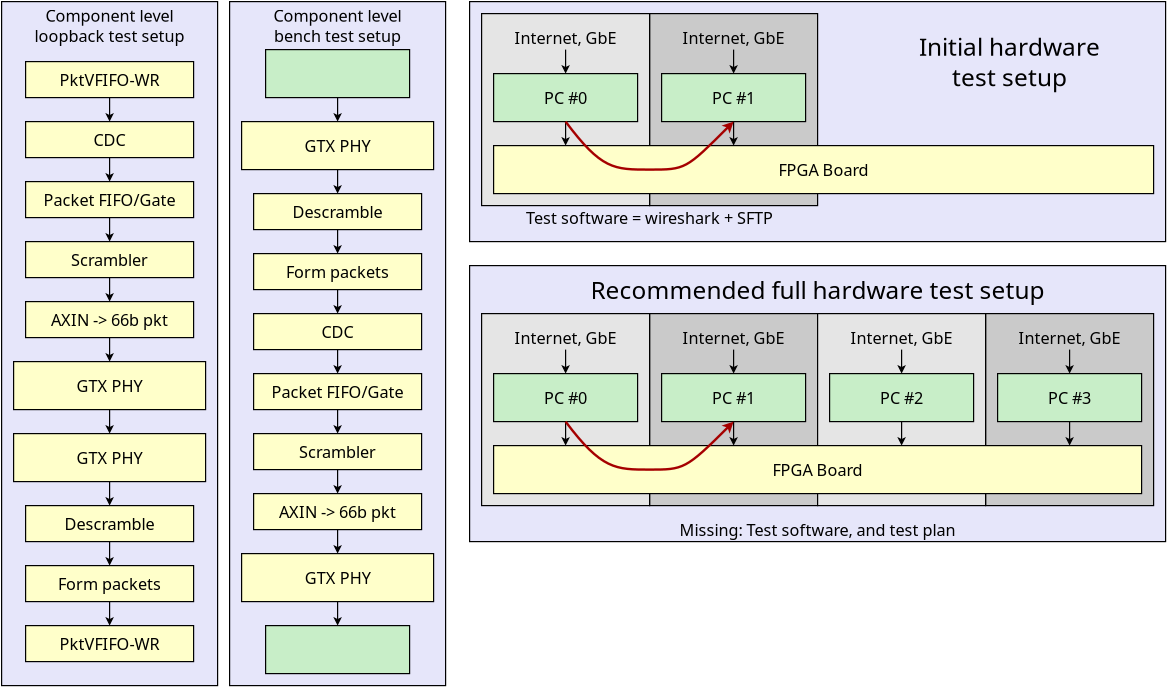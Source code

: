 <?xml version="1.0" encoding="UTF-8"?>
<dia:diagram xmlns:dia="http://www.lysator.liu.se/~alla/dia/">
  <dia:layer name="Background" visible="true" connectable="true" active="true">
    <dia:object type="Standard - Box" version="0" id="O0">
      <dia:attribute name="obj_pos">
        <dia:point val="40,23"/>
      </dia:attribute>
      <dia:attribute name="obj_bb">
        <dia:rectangle val="39.95,22.95;98.05,46.05"/>
      </dia:attribute>
      <dia:attribute name="elem_corner">
        <dia:point val="40,23"/>
      </dia:attribute>
      <dia:attribute name="elem_width">
        <dia:real val="58"/>
      </dia:attribute>
      <dia:attribute name="elem_height">
        <dia:real val="23"/>
      </dia:attribute>
      <dia:attribute name="inner_color">
        <dia:color val="#e6e6faff"/>
      </dia:attribute>
      <dia:attribute name="show_background">
        <dia:boolean val="true"/>
      </dia:attribute>
    </dia:object>
    <dia:object type="Standard - Box" version="0" id="O1">
      <dia:attribute name="obj_pos">
        <dia:point val="40,1"/>
      </dia:attribute>
      <dia:attribute name="obj_bb">
        <dia:rectangle val="39.95,0.95;98.05,21.05"/>
      </dia:attribute>
      <dia:attribute name="elem_corner">
        <dia:point val="40,1"/>
      </dia:attribute>
      <dia:attribute name="elem_width">
        <dia:real val="58"/>
      </dia:attribute>
      <dia:attribute name="elem_height">
        <dia:real val="20"/>
      </dia:attribute>
      <dia:attribute name="inner_color">
        <dia:color val="#e6e6faff"/>
      </dia:attribute>
      <dia:attribute name="show_background">
        <dia:boolean val="true"/>
      </dia:attribute>
    </dia:object>
    <dia:object type="Standard - Box" version="0" id="O2">
      <dia:attribute name="obj_pos">
        <dia:point val="20,1"/>
      </dia:attribute>
      <dia:attribute name="obj_bb">
        <dia:rectangle val="19.95,0.95;38.05,58.05"/>
      </dia:attribute>
      <dia:attribute name="elem_corner">
        <dia:point val="20,1"/>
      </dia:attribute>
      <dia:attribute name="elem_width">
        <dia:real val="18"/>
      </dia:attribute>
      <dia:attribute name="elem_height">
        <dia:real val="57"/>
      </dia:attribute>
      <dia:attribute name="inner_color">
        <dia:color val="#e6e6faff"/>
      </dia:attribute>
      <dia:attribute name="show_background">
        <dia:boolean val="true"/>
      </dia:attribute>
    </dia:object>
    <dia:object type="Standard - Box" version="0" id="O3">
      <dia:attribute name="obj_pos">
        <dia:point val="21,47"/>
      </dia:attribute>
      <dia:attribute name="obj_bb">
        <dia:rectangle val="20.95,46.95;37.05,51.05"/>
      </dia:attribute>
      <dia:attribute name="elem_corner">
        <dia:point val="21,47"/>
      </dia:attribute>
      <dia:attribute name="elem_width">
        <dia:real val="16"/>
      </dia:attribute>
      <dia:attribute name="elem_height">
        <dia:real val="4"/>
      </dia:attribute>
      <dia:attribute name="inner_color">
        <dia:color val="#ffffcaff"/>
      </dia:attribute>
      <dia:attribute name="show_background">
        <dia:boolean val="true"/>
      </dia:attribute>
    </dia:object>
    <dia:object type="Standard - Text" version="1" id="O4">
      <dia:attribute name="obj_pos">
        <dia:point val="29,49"/>
      </dia:attribute>
      <dia:attribute name="obj_bb">
        <dia:rectangle val="26.074,48.212;31.926,49.788"/>
      </dia:attribute>
      <dia:attribute name="text">
        <dia:composite type="text">
          <dia:attribute name="string">
            <dia:string>#GTX PHY#</dia:string>
          </dia:attribute>
          <dia:attribute name="font">
            <dia:font family="sans" style="0" name="Helvetica"/>
          </dia:attribute>
          <dia:attribute name="height">
            <dia:real val="1.693"/>
          </dia:attribute>
          <dia:attribute name="pos">
            <dia:point val="29,49.469"/>
          </dia:attribute>
          <dia:attribute name="color">
            <dia:color val="#000000ff"/>
          </dia:attribute>
          <dia:attribute name="alignment">
            <dia:enum val="1"/>
          </dia:attribute>
        </dia:composite>
      </dia:attribute>
      <dia:attribute name="valign">
        <dia:enum val="2"/>
      </dia:attribute>
      <dia:connections>
        <dia:connection handle="0" to="O3" connection="8"/>
      </dia:connections>
    </dia:object>
    <dia:object type="Standard - Box" version="0" id="O5">
      <dia:attribute name="obj_pos">
        <dia:point val="55,27"/>
      </dia:attribute>
      <dia:attribute name="obj_bb">
        <dia:rectangle val="54.95,26.95;69.05,43.05"/>
      </dia:attribute>
      <dia:attribute name="elem_corner">
        <dia:point val="55,27"/>
      </dia:attribute>
      <dia:attribute name="elem_width">
        <dia:real val="14"/>
      </dia:attribute>
      <dia:attribute name="elem_height">
        <dia:real val="16"/>
      </dia:attribute>
      <dia:attribute name="inner_color">
        <dia:color val="#cacacaff"/>
      </dia:attribute>
      <dia:attribute name="show_background">
        <dia:boolean val="true"/>
      </dia:attribute>
    </dia:object>
    <dia:object type="Standard - Box" version="0" id="O6">
      <dia:attribute name="obj_pos">
        <dia:point val="83,27"/>
      </dia:attribute>
      <dia:attribute name="obj_bb">
        <dia:rectangle val="82.95,26.95;97.05,43.05"/>
      </dia:attribute>
      <dia:attribute name="elem_corner">
        <dia:point val="83,27"/>
      </dia:attribute>
      <dia:attribute name="elem_width">
        <dia:real val="14"/>
      </dia:attribute>
      <dia:attribute name="elem_height">
        <dia:real val="16"/>
      </dia:attribute>
      <dia:attribute name="inner_color">
        <dia:color val="#cacacaff"/>
      </dia:attribute>
      <dia:attribute name="show_background">
        <dia:boolean val="true"/>
      </dia:attribute>
    </dia:object>
    <dia:object type="Standard - Box" version="0" id="O7">
      <dia:attribute name="obj_pos">
        <dia:point val="69,27"/>
      </dia:attribute>
      <dia:attribute name="obj_bb">
        <dia:rectangle val="68.95,26.95;83.05,43.05"/>
      </dia:attribute>
      <dia:attribute name="elem_corner">
        <dia:point val="69,27"/>
      </dia:attribute>
      <dia:attribute name="elem_width">
        <dia:real val="14"/>
      </dia:attribute>
      <dia:attribute name="elem_height">
        <dia:real val="16"/>
      </dia:attribute>
      <dia:attribute name="inner_color">
        <dia:color val="#e5e5e5ff"/>
      </dia:attribute>
      <dia:attribute name="show_background">
        <dia:boolean val="true"/>
      </dia:attribute>
    </dia:object>
    <dia:object type="Standard - Box" version="0" id="O8">
      <dia:attribute name="obj_pos">
        <dia:point val="41,27"/>
      </dia:attribute>
      <dia:attribute name="obj_bb">
        <dia:rectangle val="40.95,26.95;55.05,43.05"/>
      </dia:attribute>
      <dia:attribute name="elem_corner">
        <dia:point val="41,27"/>
      </dia:attribute>
      <dia:attribute name="elem_width">
        <dia:real val="14"/>
      </dia:attribute>
      <dia:attribute name="elem_height">
        <dia:real val="16"/>
      </dia:attribute>
      <dia:attribute name="inner_color">
        <dia:color val="#e5e5e5ff"/>
      </dia:attribute>
      <dia:attribute name="show_background">
        <dia:boolean val="true"/>
      </dia:attribute>
    </dia:object>
    <dia:object type="Standard - Box" version="0" id="O9">
      <dia:attribute name="obj_pos">
        <dia:point val="42,32"/>
      </dia:attribute>
      <dia:attribute name="obj_bb">
        <dia:rectangle val="41.95,31.95;54.05,36.05"/>
      </dia:attribute>
      <dia:attribute name="elem_corner">
        <dia:point val="42,32"/>
      </dia:attribute>
      <dia:attribute name="elem_width">
        <dia:real val="12"/>
      </dia:attribute>
      <dia:attribute name="elem_height">
        <dia:real val="4"/>
      </dia:attribute>
      <dia:attribute name="inner_color">
        <dia:color val="#c8eec8ff"/>
      </dia:attribute>
      <dia:attribute name="show_background">
        <dia:boolean val="true"/>
      </dia:attribute>
    </dia:object>
    <dia:object type="Standard - Box" version="0" id="O10">
      <dia:attribute name="obj_pos">
        <dia:point val="42,38"/>
      </dia:attribute>
      <dia:attribute name="obj_bb">
        <dia:rectangle val="41.95,37.95;96.05,42.05"/>
      </dia:attribute>
      <dia:attribute name="elem_corner">
        <dia:point val="42,38"/>
      </dia:attribute>
      <dia:attribute name="elem_width">
        <dia:real val="54"/>
      </dia:attribute>
      <dia:attribute name="elem_height">
        <dia:real val="4"/>
      </dia:attribute>
      <dia:attribute name="inner_color">
        <dia:color val="#ffffcaff"/>
      </dia:attribute>
      <dia:attribute name="show_background">
        <dia:boolean val="true"/>
      </dia:attribute>
    </dia:object>
    <dia:object type="Standard - Text" version="1" id="O11">
      <dia:attribute name="obj_pos">
        <dia:point val="69,40"/>
      </dia:attribute>
      <dia:attribute name="obj_bb">
        <dia:rectangle val="65.006,39.212;72.994,40.788"/>
      </dia:attribute>
      <dia:attribute name="text">
        <dia:composite type="text">
          <dia:attribute name="string">
            <dia:string>#FPGA Board#</dia:string>
          </dia:attribute>
          <dia:attribute name="font">
            <dia:font family="sans" style="0" name="Helvetica"/>
          </dia:attribute>
          <dia:attribute name="height">
            <dia:real val="1.693"/>
          </dia:attribute>
          <dia:attribute name="pos">
            <dia:point val="69,40.469"/>
          </dia:attribute>
          <dia:attribute name="color">
            <dia:color val="#000000ff"/>
          </dia:attribute>
          <dia:attribute name="alignment">
            <dia:enum val="1"/>
          </dia:attribute>
        </dia:composite>
      </dia:attribute>
      <dia:attribute name="valign">
        <dia:enum val="2"/>
      </dia:attribute>
      <dia:connections>
        <dia:connection handle="0" to="O10" connection="8"/>
      </dia:connections>
    </dia:object>
    <dia:object type="Standard - Text" version="1" id="O12">
      <dia:attribute name="obj_pos">
        <dia:point val="48,34"/>
      </dia:attribute>
      <dia:attribute name="obj_bb">
        <dia:rectangle val="45.905,33.212;50.095,34.788"/>
      </dia:attribute>
      <dia:attribute name="text">
        <dia:composite type="text">
          <dia:attribute name="string">
            <dia:string>#PC #0#</dia:string>
          </dia:attribute>
          <dia:attribute name="font">
            <dia:font family="sans" style="0" name="Helvetica"/>
          </dia:attribute>
          <dia:attribute name="height">
            <dia:real val="1.693"/>
          </dia:attribute>
          <dia:attribute name="pos">
            <dia:point val="48,34.469"/>
          </dia:attribute>
          <dia:attribute name="color">
            <dia:color val="#000000ff"/>
          </dia:attribute>
          <dia:attribute name="alignment">
            <dia:enum val="1"/>
          </dia:attribute>
        </dia:composite>
      </dia:attribute>
      <dia:attribute name="valign">
        <dia:enum val="2"/>
      </dia:attribute>
      <dia:connections>
        <dia:connection handle="0" to="O9" connection="8"/>
      </dia:connections>
    </dia:object>
    <dia:object type="Standard - Box" version="0" id="O13">
      <dia:attribute name="obj_pos">
        <dia:point val="56,32"/>
      </dia:attribute>
      <dia:attribute name="obj_bb">
        <dia:rectangle val="55.95,31.95;68.05,36.05"/>
      </dia:attribute>
      <dia:attribute name="elem_corner">
        <dia:point val="56,32"/>
      </dia:attribute>
      <dia:attribute name="elem_width">
        <dia:real val="12"/>
      </dia:attribute>
      <dia:attribute name="elem_height">
        <dia:real val="4"/>
      </dia:attribute>
      <dia:attribute name="inner_color">
        <dia:color val="#c8eec8ff"/>
      </dia:attribute>
      <dia:attribute name="show_background">
        <dia:boolean val="true"/>
      </dia:attribute>
    </dia:object>
    <dia:object type="Standard - Text" version="1" id="O14">
      <dia:attribute name="obj_pos">
        <dia:point val="62,34"/>
      </dia:attribute>
      <dia:attribute name="obj_bb">
        <dia:rectangle val="59.905,33.212;64.095,34.788"/>
      </dia:attribute>
      <dia:attribute name="text">
        <dia:composite type="text">
          <dia:attribute name="string">
            <dia:string>#PC #1#</dia:string>
          </dia:attribute>
          <dia:attribute name="font">
            <dia:font family="sans" style="0" name="Helvetica"/>
          </dia:attribute>
          <dia:attribute name="height">
            <dia:real val="1.693"/>
          </dia:attribute>
          <dia:attribute name="pos">
            <dia:point val="62,34.469"/>
          </dia:attribute>
          <dia:attribute name="color">
            <dia:color val="#000000ff"/>
          </dia:attribute>
          <dia:attribute name="alignment">
            <dia:enum val="1"/>
          </dia:attribute>
        </dia:composite>
      </dia:attribute>
      <dia:attribute name="valign">
        <dia:enum val="2"/>
      </dia:attribute>
      <dia:connections>
        <dia:connection handle="0" to="O13" connection="8"/>
      </dia:connections>
    </dia:object>
    <dia:object type="Standard - Box" version="0" id="O15">
      <dia:attribute name="obj_pos">
        <dia:point val="70,32"/>
      </dia:attribute>
      <dia:attribute name="obj_bb">
        <dia:rectangle val="69.95,31.95;82.05,36.05"/>
      </dia:attribute>
      <dia:attribute name="elem_corner">
        <dia:point val="70,32"/>
      </dia:attribute>
      <dia:attribute name="elem_width">
        <dia:real val="12"/>
      </dia:attribute>
      <dia:attribute name="elem_height">
        <dia:real val="4"/>
      </dia:attribute>
      <dia:attribute name="inner_color">
        <dia:color val="#c8eec8ff"/>
      </dia:attribute>
      <dia:attribute name="show_background">
        <dia:boolean val="true"/>
      </dia:attribute>
    </dia:object>
    <dia:object type="Standard - Text" version="1" id="O16">
      <dia:attribute name="obj_pos">
        <dia:point val="76,34"/>
      </dia:attribute>
      <dia:attribute name="obj_bb">
        <dia:rectangle val="73.905,33.212;78.095,34.788"/>
      </dia:attribute>
      <dia:attribute name="text">
        <dia:composite type="text">
          <dia:attribute name="string">
            <dia:string>#PC #2#</dia:string>
          </dia:attribute>
          <dia:attribute name="font">
            <dia:font family="sans" style="0" name="Helvetica"/>
          </dia:attribute>
          <dia:attribute name="height">
            <dia:real val="1.693"/>
          </dia:attribute>
          <dia:attribute name="pos">
            <dia:point val="76,34.469"/>
          </dia:attribute>
          <dia:attribute name="color">
            <dia:color val="#000000ff"/>
          </dia:attribute>
          <dia:attribute name="alignment">
            <dia:enum val="1"/>
          </dia:attribute>
        </dia:composite>
      </dia:attribute>
      <dia:attribute name="valign">
        <dia:enum val="2"/>
      </dia:attribute>
      <dia:connections>
        <dia:connection handle="0" to="O15" connection="8"/>
      </dia:connections>
    </dia:object>
    <dia:object type="Standard - Box" version="0" id="O17">
      <dia:attribute name="obj_pos">
        <dia:point val="84,32"/>
      </dia:attribute>
      <dia:attribute name="obj_bb">
        <dia:rectangle val="83.95,31.95;96.05,36.05"/>
      </dia:attribute>
      <dia:attribute name="elem_corner">
        <dia:point val="84,32"/>
      </dia:attribute>
      <dia:attribute name="elem_width">
        <dia:real val="12"/>
      </dia:attribute>
      <dia:attribute name="elem_height">
        <dia:real val="4"/>
      </dia:attribute>
      <dia:attribute name="inner_color">
        <dia:color val="#c8eec8ff"/>
      </dia:attribute>
      <dia:attribute name="show_background">
        <dia:boolean val="true"/>
      </dia:attribute>
    </dia:object>
    <dia:object type="Standard - Text" version="1" id="O18">
      <dia:attribute name="obj_pos">
        <dia:point val="90,34"/>
      </dia:attribute>
      <dia:attribute name="obj_bb">
        <dia:rectangle val="87.905,33.212;92.095,34.788"/>
      </dia:attribute>
      <dia:attribute name="text">
        <dia:composite type="text">
          <dia:attribute name="string">
            <dia:string>#PC #3#</dia:string>
          </dia:attribute>
          <dia:attribute name="font">
            <dia:font family="sans" style="0" name="Helvetica"/>
          </dia:attribute>
          <dia:attribute name="height">
            <dia:real val="1.693"/>
          </dia:attribute>
          <dia:attribute name="pos">
            <dia:point val="90,34.469"/>
          </dia:attribute>
          <dia:attribute name="color">
            <dia:color val="#000000ff"/>
          </dia:attribute>
          <dia:attribute name="alignment">
            <dia:enum val="1"/>
          </dia:attribute>
        </dia:composite>
      </dia:attribute>
      <dia:attribute name="valign">
        <dia:enum val="2"/>
      </dia:attribute>
      <dia:connections>
        <dia:connection handle="0" to="O17" connection="8"/>
      </dia:connections>
    </dia:object>
    <dia:object type="Standard - Line" version="0" id="O19">
      <dia:attribute name="obj_pos">
        <dia:point val="62,30"/>
      </dia:attribute>
      <dia:attribute name="obj_bb">
        <dia:rectangle val="61.638,29.95;62.362,32.05"/>
      </dia:attribute>
      <dia:attribute name="conn_endpoints">
        <dia:point val="62,30"/>
        <dia:point val="62,32"/>
      </dia:attribute>
      <dia:attribute name="numcp">
        <dia:int val="1"/>
      </dia:attribute>
      <dia:attribute name="end_arrow">
        <dia:enum val="22"/>
      </dia:attribute>
      <dia:attribute name="end_arrow_length">
        <dia:real val="0.5"/>
      </dia:attribute>
      <dia:attribute name="end_arrow_width">
        <dia:real val="0.5"/>
      </dia:attribute>
      <dia:connections>
        <dia:connection handle="1" to="O13" connection="1"/>
      </dia:connections>
    </dia:object>
    <dia:object type="Standard - Line" version="0" id="O20">
      <dia:attribute name="obj_pos">
        <dia:point val="76,30"/>
      </dia:attribute>
      <dia:attribute name="obj_bb">
        <dia:rectangle val="75.638,29.95;76.362,32.05"/>
      </dia:attribute>
      <dia:attribute name="conn_endpoints">
        <dia:point val="76,30"/>
        <dia:point val="76,32"/>
      </dia:attribute>
      <dia:attribute name="numcp">
        <dia:int val="1"/>
      </dia:attribute>
      <dia:attribute name="end_arrow">
        <dia:enum val="22"/>
      </dia:attribute>
      <dia:attribute name="end_arrow_length">
        <dia:real val="0.5"/>
      </dia:attribute>
      <dia:attribute name="end_arrow_width">
        <dia:real val="0.5"/>
      </dia:attribute>
      <dia:connections>
        <dia:connection handle="1" to="O15" connection="1"/>
      </dia:connections>
    </dia:object>
    <dia:object type="Standard - Line" version="0" id="O21">
      <dia:attribute name="obj_pos">
        <dia:point val="90,30"/>
      </dia:attribute>
      <dia:attribute name="obj_bb">
        <dia:rectangle val="89.638,29.95;90.362,32.05"/>
      </dia:attribute>
      <dia:attribute name="conn_endpoints">
        <dia:point val="90,30"/>
        <dia:point val="90,32"/>
      </dia:attribute>
      <dia:attribute name="numcp">
        <dia:int val="1"/>
      </dia:attribute>
      <dia:attribute name="end_arrow">
        <dia:enum val="22"/>
      </dia:attribute>
      <dia:attribute name="end_arrow_length">
        <dia:real val="0.5"/>
      </dia:attribute>
      <dia:attribute name="end_arrow_width">
        <dia:real val="0.5"/>
      </dia:attribute>
      <dia:connections>
        <dia:connection handle="1" to="O17" connection="1"/>
      </dia:connections>
    </dia:object>
    <dia:object type="Standard - Line" version="0" id="O22">
      <dia:attribute name="obj_pos">
        <dia:point val="62,36"/>
      </dia:attribute>
      <dia:attribute name="obj_bb">
        <dia:rectangle val="61.638,35.95;62.362,38.05"/>
      </dia:attribute>
      <dia:attribute name="conn_endpoints">
        <dia:point val="62,36"/>
        <dia:point val="62,38"/>
      </dia:attribute>
      <dia:attribute name="numcp">
        <dia:int val="1"/>
      </dia:attribute>
      <dia:attribute name="end_arrow">
        <dia:enum val="22"/>
      </dia:attribute>
      <dia:attribute name="end_arrow_length">
        <dia:real val="0.5"/>
      </dia:attribute>
      <dia:attribute name="end_arrow_width">
        <dia:real val="0.5"/>
      </dia:attribute>
      <dia:connections>
        <dia:connection handle="0" to="O13" connection="6"/>
      </dia:connections>
    </dia:object>
    <dia:object type="Standard - Line" version="0" id="O23">
      <dia:attribute name="obj_pos">
        <dia:point val="76,36"/>
      </dia:attribute>
      <dia:attribute name="obj_bb">
        <dia:rectangle val="75.638,35.95;76.362,38.05"/>
      </dia:attribute>
      <dia:attribute name="conn_endpoints">
        <dia:point val="76,36"/>
        <dia:point val="76,38"/>
      </dia:attribute>
      <dia:attribute name="numcp">
        <dia:int val="1"/>
      </dia:attribute>
      <dia:attribute name="end_arrow">
        <dia:enum val="22"/>
      </dia:attribute>
      <dia:attribute name="end_arrow_length">
        <dia:real val="0.5"/>
      </dia:attribute>
      <dia:attribute name="end_arrow_width">
        <dia:real val="0.5"/>
      </dia:attribute>
      <dia:connections>
        <dia:connection handle="0" to="O15" connection="6"/>
      </dia:connections>
    </dia:object>
    <dia:object type="Standard - Line" version="0" id="O24">
      <dia:attribute name="obj_pos">
        <dia:point val="90,36"/>
      </dia:attribute>
      <dia:attribute name="obj_bb">
        <dia:rectangle val="89.638,35.95;90.362,38.05"/>
      </dia:attribute>
      <dia:attribute name="conn_endpoints">
        <dia:point val="90,36"/>
        <dia:point val="90,38"/>
      </dia:attribute>
      <dia:attribute name="numcp">
        <dia:int val="1"/>
      </dia:attribute>
      <dia:attribute name="end_arrow">
        <dia:enum val="22"/>
      </dia:attribute>
      <dia:attribute name="end_arrow_length">
        <dia:real val="0.5"/>
      </dia:attribute>
      <dia:attribute name="end_arrow_width">
        <dia:real val="0.5"/>
      </dia:attribute>
      <dia:connections>
        <dia:connection handle="0" to="O17" connection="6"/>
      </dia:connections>
    </dia:object>
    <dia:object type="Standard - Line" version="0" id="O25">
      <dia:attribute name="obj_pos">
        <dia:point val="48,30"/>
      </dia:attribute>
      <dia:attribute name="obj_bb">
        <dia:rectangle val="47.638,29.95;48.362,32.05"/>
      </dia:attribute>
      <dia:attribute name="conn_endpoints">
        <dia:point val="48,30"/>
        <dia:point val="48,32"/>
      </dia:attribute>
      <dia:attribute name="numcp">
        <dia:int val="1"/>
      </dia:attribute>
      <dia:attribute name="end_arrow">
        <dia:enum val="22"/>
      </dia:attribute>
      <dia:attribute name="end_arrow_length">
        <dia:real val="0.5"/>
      </dia:attribute>
      <dia:attribute name="end_arrow_width">
        <dia:real val="0.5"/>
      </dia:attribute>
      <dia:connections>
        <dia:connection handle="1" to="O9" connection="1"/>
      </dia:connections>
    </dia:object>
    <dia:object type="Standard - Line" version="0" id="O26">
      <dia:attribute name="obj_pos">
        <dia:point val="48,36"/>
      </dia:attribute>
      <dia:attribute name="obj_bb">
        <dia:rectangle val="47.638,35.95;48.362,38.05"/>
      </dia:attribute>
      <dia:attribute name="conn_endpoints">
        <dia:point val="48,36"/>
        <dia:point val="48,38"/>
      </dia:attribute>
      <dia:attribute name="numcp">
        <dia:int val="1"/>
      </dia:attribute>
      <dia:attribute name="end_arrow">
        <dia:enum val="22"/>
      </dia:attribute>
      <dia:attribute name="end_arrow_length">
        <dia:real val="0.5"/>
      </dia:attribute>
      <dia:attribute name="end_arrow_width">
        <dia:real val="0.5"/>
      </dia:attribute>
      <dia:connections>
        <dia:connection handle="0" to="O9" connection="6"/>
      </dia:connections>
    </dia:object>
    <dia:object type="Standard - Text" version="1" id="O27">
      <dia:attribute name="obj_pos">
        <dia:point val="48,29"/>
      </dia:attribute>
      <dia:attribute name="obj_bb">
        <dia:rectangle val="43.501,28.212;52.499,29.788"/>
      </dia:attribute>
      <dia:attribute name="text">
        <dia:composite type="text">
          <dia:attribute name="string">
            <dia:string>#Internet, GbE#</dia:string>
          </dia:attribute>
          <dia:attribute name="font">
            <dia:font family="sans" style="0" name="Helvetica"/>
          </dia:attribute>
          <dia:attribute name="height">
            <dia:real val="1.693"/>
          </dia:attribute>
          <dia:attribute name="pos">
            <dia:point val="48,29.469"/>
          </dia:attribute>
          <dia:attribute name="color">
            <dia:color val="#000000ff"/>
          </dia:attribute>
          <dia:attribute name="alignment">
            <dia:enum val="1"/>
          </dia:attribute>
        </dia:composite>
      </dia:attribute>
      <dia:attribute name="valign">
        <dia:enum val="2"/>
      </dia:attribute>
    </dia:object>
    <dia:object type="Standard - Text" version="1" id="O28">
      <dia:attribute name="obj_pos">
        <dia:point val="62,29"/>
      </dia:attribute>
      <dia:attribute name="obj_bb">
        <dia:rectangle val="57.501,28.212;66.499,29.788"/>
      </dia:attribute>
      <dia:attribute name="text">
        <dia:composite type="text">
          <dia:attribute name="string">
            <dia:string>#Internet, GbE#</dia:string>
          </dia:attribute>
          <dia:attribute name="font">
            <dia:font family="sans" style="0" name="Helvetica"/>
          </dia:attribute>
          <dia:attribute name="height">
            <dia:real val="1.693"/>
          </dia:attribute>
          <dia:attribute name="pos">
            <dia:point val="62,29.469"/>
          </dia:attribute>
          <dia:attribute name="color">
            <dia:color val="#000000ff"/>
          </dia:attribute>
          <dia:attribute name="alignment">
            <dia:enum val="1"/>
          </dia:attribute>
        </dia:composite>
      </dia:attribute>
      <dia:attribute name="valign">
        <dia:enum val="2"/>
      </dia:attribute>
    </dia:object>
    <dia:object type="Standard - Text" version="1" id="O29">
      <dia:attribute name="obj_pos">
        <dia:point val="76,29"/>
      </dia:attribute>
      <dia:attribute name="obj_bb">
        <dia:rectangle val="71.501,28.212;80.499,29.788"/>
      </dia:attribute>
      <dia:attribute name="text">
        <dia:composite type="text">
          <dia:attribute name="string">
            <dia:string>#Internet, GbE#</dia:string>
          </dia:attribute>
          <dia:attribute name="font">
            <dia:font family="sans" style="0" name="Helvetica"/>
          </dia:attribute>
          <dia:attribute name="height">
            <dia:real val="1.693"/>
          </dia:attribute>
          <dia:attribute name="pos">
            <dia:point val="76,29.469"/>
          </dia:attribute>
          <dia:attribute name="color">
            <dia:color val="#000000ff"/>
          </dia:attribute>
          <dia:attribute name="alignment">
            <dia:enum val="1"/>
          </dia:attribute>
        </dia:composite>
      </dia:attribute>
      <dia:attribute name="valign">
        <dia:enum val="2"/>
      </dia:attribute>
    </dia:object>
    <dia:object type="Standard - Text" version="1" id="O30">
      <dia:attribute name="obj_pos">
        <dia:point val="90,29"/>
      </dia:attribute>
      <dia:attribute name="obj_bb">
        <dia:rectangle val="85.501,28.212;94.499,29.788"/>
      </dia:attribute>
      <dia:attribute name="text">
        <dia:composite type="text">
          <dia:attribute name="string">
            <dia:string>#Internet, GbE#</dia:string>
          </dia:attribute>
          <dia:attribute name="font">
            <dia:font family="sans" style="0" name="Helvetica"/>
          </dia:attribute>
          <dia:attribute name="height">
            <dia:real val="1.693"/>
          </dia:attribute>
          <dia:attribute name="pos">
            <dia:point val="90,29.469"/>
          </dia:attribute>
          <dia:attribute name="color">
            <dia:color val="#000000ff"/>
          </dia:attribute>
          <dia:attribute name="alignment">
            <dia:enum val="1"/>
          </dia:attribute>
        </dia:composite>
      </dia:attribute>
      <dia:attribute name="valign">
        <dia:enum val="2"/>
      </dia:attribute>
    </dia:object>
    <dia:object type="Standard - BezierLine" version="0" id="O31">
      <dia:attribute name="obj_pos">
        <dia:point val="48,36"/>
      </dia:attribute>
      <dia:attribute name="obj_bb">
        <dia:rectangle val="47.86,35.86;62,40.1"/>
      </dia:attribute>
      <dia:attribute name="bez_points">
        <dia:point val="48,36"/>
        <dia:point val="51,40"/>
        <dia:point val="52.167,40"/>
        <dia:point val="55,40"/>
        <dia:point val="57.833,40"/>
        <dia:point val="58,40"/>
        <dia:point val="62,36"/>
      </dia:attribute>
      <dia:attribute name="corner_types">
        <dia:enum val="0"/>
        <dia:enum val="0"/>
        <dia:enum val="0"/>
      </dia:attribute>
      <dia:attribute name="line_color">
        <dia:color val="#a50000ff"/>
      </dia:attribute>
      <dia:attribute name="line_width">
        <dia:real val="0.2"/>
      </dia:attribute>
      <dia:attribute name="end_arrow">
        <dia:enum val="22"/>
      </dia:attribute>
      <dia:attribute name="end_arrow_length">
        <dia:real val="0.5"/>
      </dia:attribute>
      <dia:attribute name="end_arrow_width">
        <dia:real val="0.5"/>
      </dia:attribute>
      <dia:connections>
        <dia:connection handle="0" to="O9" connection="6"/>
        <dia:connection handle="6" to="O13" connection="6"/>
      </dia:connections>
    </dia:object>
    <dia:object type="Standard - Box" version="0" id="O32">
      <dia:attribute name="obj_pos">
        <dia:point val="55,2"/>
      </dia:attribute>
      <dia:attribute name="obj_bb">
        <dia:rectangle val="54.95,1.95;69.05,18.05"/>
      </dia:attribute>
      <dia:attribute name="elem_corner">
        <dia:point val="55,2"/>
      </dia:attribute>
      <dia:attribute name="elem_width">
        <dia:real val="14"/>
      </dia:attribute>
      <dia:attribute name="elem_height">
        <dia:real val="16"/>
      </dia:attribute>
      <dia:attribute name="inner_color">
        <dia:color val="#cacacaff"/>
      </dia:attribute>
      <dia:attribute name="show_background">
        <dia:boolean val="true"/>
      </dia:attribute>
    </dia:object>
    <dia:object type="Standard - Box" version="0" id="O33">
      <dia:attribute name="obj_pos">
        <dia:point val="41,2"/>
      </dia:attribute>
      <dia:attribute name="obj_bb">
        <dia:rectangle val="40.95,1.95;55.05,18.05"/>
      </dia:attribute>
      <dia:attribute name="elem_corner">
        <dia:point val="41,2"/>
      </dia:attribute>
      <dia:attribute name="elem_width">
        <dia:real val="14"/>
      </dia:attribute>
      <dia:attribute name="elem_height">
        <dia:real val="16"/>
      </dia:attribute>
      <dia:attribute name="inner_color">
        <dia:color val="#e5e5e5ff"/>
      </dia:attribute>
      <dia:attribute name="show_background">
        <dia:boolean val="true"/>
      </dia:attribute>
    </dia:object>
    <dia:object type="Standard - Box" version="0" id="O34">
      <dia:attribute name="obj_pos">
        <dia:point val="42,7"/>
      </dia:attribute>
      <dia:attribute name="obj_bb">
        <dia:rectangle val="41.95,6.95;54.05,11.05"/>
      </dia:attribute>
      <dia:attribute name="elem_corner">
        <dia:point val="42,7"/>
      </dia:attribute>
      <dia:attribute name="elem_width">
        <dia:real val="12"/>
      </dia:attribute>
      <dia:attribute name="elem_height">
        <dia:real val="4"/>
      </dia:attribute>
      <dia:attribute name="inner_color">
        <dia:color val="#c8eec8ff"/>
      </dia:attribute>
      <dia:attribute name="show_background">
        <dia:boolean val="true"/>
      </dia:attribute>
    </dia:object>
    <dia:object type="Standard - Box" version="0" id="O35">
      <dia:attribute name="obj_pos">
        <dia:point val="42,13"/>
      </dia:attribute>
      <dia:attribute name="obj_bb">
        <dia:rectangle val="41.95,12.95;97.05,17.05"/>
      </dia:attribute>
      <dia:attribute name="elem_corner">
        <dia:point val="42,13"/>
      </dia:attribute>
      <dia:attribute name="elem_width">
        <dia:real val="55"/>
      </dia:attribute>
      <dia:attribute name="elem_height">
        <dia:real val="4"/>
      </dia:attribute>
      <dia:attribute name="inner_color">
        <dia:color val="#ffffcaff"/>
      </dia:attribute>
      <dia:attribute name="show_background">
        <dia:boolean val="true"/>
      </dia:attribute>
    </dia:object>
    <dia:object type="Standard - Text" version="1" id="O36">
      <dia:attribute name="obj_pos">
        <dia:point val="69.5,15"/>
      </dia:attribute>
      <dia:attribute name="obj_bb">
        <dia:rectangle val="65.506,14.211;73.494,15.789"/>
      </dia:attribute>
      <dia:attribute name="text">
        <dia:composite type="text">
          <dia:attribute name="string">
            <dia:string>#FPGA Board#</dia:string>
          </dia:attribute>
          <dia:attribute name="font">
            <dia:font family="sans" style="0" name="Helvetica"/>
          </dia:attribute>
          <dia:attribute name="height">
            <dia:real val="1.693"/>
          </dia:attribute>
          <dia:attribute name="pos">
            <dia:point val="69.5,15.469"/>
          </dia:attribute>
          <dia:attribute name="color">
            <dia:color val="#000000ff"/>
          </dia:attribute>
          <dia:attribute name="alignment">
            <dia:enum val="1"/>
          </dia:attribute>
        </dia:composite>
      </dia:attribute>
      <dia:attribute name="valign">
        <dia:enum val="2"/>
      </dia:attribute>
      <dia:connections>
        <dia:connection handle="0" to="O35" connection="8"/>
      </dia:connections>
    </dia:object>
    <dia:object type="Standard - Text" version="1" id="O37">
      <dia:attribute name="obj_pos">
        <dia:point val="48,9"/>
      </dia:attribute>
      <dia:attribute name="obj_bb">
        <dia:rectangle val="45.905,8.212;50.095,9.788"/>
      </dia:attribute>
      <dia:attribute name="text">
        <dia:composite type="text">
          <dia:attribute name="string">
            <dia:string>#PC #0#</dia:string>
          </dia:attribute>
          <dia:attribute name="font">
            <dia:font family="sans" style="0" name="Helvetica"/>
          </dia:attribute>
          <dia:attribute name="height">
            <dia:real val="1.693"/>
          </dia:attribute>
          <dia:attribute name="pos">
            <dia:point val="48,9.469"/>
          </dia:attribute>
          <dia:attribute name="color">
            <dia:color val="#000000ff"/>
          </dia:attribute>
          <dia:attribute name="alignment">
            <dia:enum val="1"/>
          </dia:attribute>
        </dia:composite>
      </dia:attribute>
      <dia:attribute name="valign">
        <dia:enum val="2"/>
      </dia:attribute>
      <dia:connections>
        <dia:connection handle="0" to="O34" connection="8"/>
      </dia:connections>
    </dia:object>
    <dia:object type="Standard - Box" version="0" id="O38">
      <dia:attribute name="obj_pos">
        <dia:point val="56,7"/>
      </dia:attribute>
      <dia:attribute name="obj_bb">
        <dia:rectangle val="55.95,6.95;68.05,11.05"/>
      </dia:attribute>
      <dia:attribute name="elem_corner">
        <dia:point val="56,7"/>
      </dia:attribute>
      <dia:attribute name="elem_width">
        <dia:real val="12"/>
      </dia:attribute>
      <dia:attribute name="elem_height">
        <dia:real val="4"/>
      </dia:attribute>
      <dia:attribute name="inner_color">
        <dia:color val="#c8eec8ff"/>
      </dia:attribute>
      <dia:attribute name="show_background">
        <dia:boolean val="true"/>
      </dia:attribute>
    </dia:object>
    <dia:object type="Standard - Text" version="1" id="O39">
      <dia:attribute name="obj_pos">
        <dia:point val="62,9"/>
      </dia:attribute>
      <dia:attribute name="obj_bb">
        <dia:rectangle val="59.905,8.212;64.095,9.788"/>
      </dia:attribute>
      <dia:attribute name="text">
        <dia:composite type="text">
          <dia:attribute name="string">
            <dia:string>#PC #1#</dia:string>
          </dia:attribute>
          <dia:attribute name="font">
            <dia:font family="sans" style="0" name="Helvetica"/>
          </dia:attribute>
          <dia:attribute name="height">
            <dia:real val="1.693"/>
          </dia:attribute>
          <dia:attribute name="pos">
            <dia:point val="62,9.469"/>
          </dia:attribute>
          <dia:attribute name="color">
            <dia:color val="#000000ff"/>
          </dia:attribute>
          <dia:attribute name="alignment">
            <dia:enum val="1"/>
          </dia:attribute>
        </dia:composite>
      </dia:attribute>
      <dia:attribute name="valign">
        <dia:enum val="2"/>
      </dia:attribute>
      <dia:connections>
        <dia:connection handle="0" to="O38" connection="8"/>
      </dia:connections>
    </dia:object>
    <dia:object type="Standard - Line" version="0" id="O40">
      <dia:attribute name="obj_pos">
        <dia:point val="62,5"/>
      </dia:attribute>
      <dia:attribute name="obj_bb">
        <dia:rectangle val="61.638,4.95;62.362,7.05"/>
      </dia:attribute>
      <dia:attribute name="conn_endpoints">
        <dia:point val="62,5"/>
        <dia:point val="62,7"/>
      </dia:attribute>
      <dia:attribute name="numcp">
        <dia:int val="1"/>
      </dia:attribute>
      <dia:attribute name="end_arrow">
        <dia:enum val="22"/>
      </dia:attribute>
      <dia:attribute name="end_arrow_length">
        <dia:real val="0.5"/>
      </dia:attribute>
      <dia:attribute name="end_arrow_width">
        <dia:real val="0.5"/>
      </dia:attribute>
      <dia:connections>
        <dia:connection handle="1" to="O38" connection="1"/>
      </dia:connections>
    </dia:object>
    <dia:object type="Standard - Line" version="0" id="O41">
      <dia:attribute name="obj_pos">
        <dia:point val="62,11"/>
      </dia:attribute>
      <dia:attribute name="obj_bb">
        <dia:rectangle val="61.638,10.95;62.362,13.05"/>
      </dia:attribute>
      <dia:attribute name="conn_endpoints">
        <dia:point val="62,11"/>
        <dia:point val="62,13"/>
      </dia:attribute>
      <dia:attribute name="numcp">
        <dia:int val="1"/>
      </dia:attribute>
      <dia:attribute name="end_arrow">
        <dia:enum val="22"/>
      </dia:attribute>
      <dia:attribute name="end_arrow_length">
        <dia:real val="0.5"/>
      </dia:attribute>
      <dia:attribute name="end_arrow_width">
        <dia:real val="0.5"/>
      </dia:attribute>
      <dia:connections>
        <dia:connection handle="0" to="O38" connection="6"/>
      </dia:connections>
    </dia:object>
    <dia:object type="Standard - Line" version="0" id="O42">
      <dia:attribute name="obj_pos">
        <dia:point val="48,5"/>
      </dia:attribute>
      <dia:attribute name="obj_bb">
        <dia:rectangle val="47.638,4.95;48.362,7.05"/>
      </dia:attribute>
      <dia:attribute name="conn_endpoints">
        <dia:point val="48,5"/>
        <dia:point val="48,7"/>
      </dia:attribute>
      <dia:attribute name="numcp">
        <dia:int val="1"/>
      </dia:attribute>
      <dia:attribute name="end_arrow">
        <dia:enum val="22"/>
      </dia:attribute>
      <dia:attribute name="end_arrow_length">
        <dia:real val="0.5"/>
      </dia:attribute>
      <dia:attribute name="end_arrow_width">
        <dia:real val="0.5"/>
      </dia:attribute>
      <dia:connections>
        <dia:connection handle="1" to="O34" connection="1"/>
      </dia:connections>
    </dia:object>
    <dia:object type="Standard - Line" version="0" id="O43">
      <dia:attribute name="obj_pos">
        <dia:point val="48,11"/>
      </dia:attribute>
      <dia:attribute name="obj_bb">
        <dia:rectangle val="47.638,10.95;48.362,13.05"/>
      </dia:attribute>
      <dia:attribute name="conn_endpoints">
        <dia:point val="48,11"/>
        <dia:point val="48,13"/>
      </dia:attribute>
      <dia:attribute name="numcp">
        <dia:int val="1"/>
      </dia:attribute>
      <dia:attribute name="end_arrow">
        <dia:enum val="22"/>
      </dia:attribute>
      <dia:attribute name="end_arrow_length">
        <dia:real val="0.5"/>
      </dia:attribute>
      <dia:attribute name="end_arrow_width">
        <dia:real val="0.5"/>
      </dia:attribute>
      <dia:connections>
        <dia:connection handle="0" to="O34" connection="6"/>
      </dia:connections>
    </dia:object>
    <dia:object type="Standard - Text" version="1" id="O44">
      <dia:attribute name="obj_pos">
        <dia:point val="48,4"/>
      </dia:attribute>
      <dia:attribute name="obj_bb">
        <dia:rectangle val="43.501,3.212;52.499,4.788"/>
      </dia:attribute>
      <dia:attribute name="text">
        <dia:composite type="text">
          <dia:attribute name="string">
            <dia:string>#Internet, GbE#</dia:string>
          </dia:attribute>
          <dia:attribute name="font">
            <dia:font family="sans" style="0" name="Helvetica"/>
          </dia:attribute>
          <dia:attribute name="height">
            <dia:real val="1.693"/>
          </dia:attribute>
          <dia:attribute name="pos">
            <dia:point val="48,4.469"/>
          </dia:attribute>
          <dia:attribute name="color">
            <dia:color val="#000000ff"/>
          </dia:attribute>
          <dia:attribute name="alignment">
            <dia:enum val="1"/>
          </dia:attribute>
        </dia:composite>
      </dia:attribute>
      <dia:attribute name="valign">
        <dia:enum val="2"/>
      </dia:attribute>
    </dia:object>
    <dia:object type="Standard - Text" version="1" id="O45">
      <dia:attribute name="obj_pos">
        <dia:point val="62,4"/>
      </dia:attribute>
      <dia:attribute name="obj_bb">
        <dia:rectangle val="57.501,3.212;66.499,4.788"/>
      </dia:attribute>
      <dia:attribute name="text">
        <dia:composite type="text">
          <dia:attribute name="string">
            <dia:string>#Internet, GbE#</dia:string>
          </dia:attribute>
          <dia:attribute name="font">
            <dia:font family="sans" style="0" name="Helvetica"/>
          </dia:attribute>
          <dia:attribute name="height">
            <dia:real val="1.693"/>
          </dia:attribute>
          <dia:attribute name="pos">
            <dia:point val="62,4.469"/>
          </dia:attribute>
          <dia:attribute name="color">
            <dia:color val="#000000ff"/>
          </dia:attribute>
          <dia:attribute name="alignment">
            <dia:enum val="1"/>
          </dia:attribute>
        </dia:composite>
      </dia:attribute>
      <dia:attribute name="valign">
        <dia:enum val="2"/>
      </dia:attribute>
    </dia:object>
    <dia:object type="Standard - BezierLine" version="0" id="O46">
      <dia:attribute name="obj_pos">
        <dia:point val="48,11"/>
      </dia:attribute>
      <dia:attribute name="obj_bb">
        <dia:rectangle val="47.86,10.86;62,15.1"/>
      </dia:attribute>
      <dia:attribute name="bez_points">
        <dia:point val="48,11"/>
        <dia:point val="51,15"/>
        <dia:point val="52,15"/>
        <dia:point val="55,15"/>
        <dia:point val="58,15"/>
        <dia:point val="58,15"/>
        <dia:point val="62,11"/>
      </dia:attribute>
      <dia:attribute name="corner_types">
        <dia:enum val="0"/>
        <dia:enum val="0"/>
        <dia:enum val="0"/>
      </dia:attribute>
      <dia:attribute name="line_color">
        <dia:color val="#a50000ff"/>
      </dia:attribute>
      <dia:attribute name="line_width">
        <dia:real val="0.2"/>
      </dia:attribute>
      <dia:attribute name="end_arrow">
        <dia:enum val="22"/>
      </dia:attribute>
      <dia:attribute name="end_arrow_length">
        <dia:real val="0.5"/>
      </dia:attribute>
      <dia:attribute name="end_arrow_width">
        <dia:real val="0.5"/>
      </dia:attribute>
      <dia:connections>
        <dia:connection handle="0" to="O34" connection="6"/>
        <dia:connection handle="6" to="O38" connection="6"/>
      </dia:connections>
    </dia:object>
    <dia:object type="Standard - Text" version="1" id="O47">
      <dia:attribute name="obj_pos">
        <dia:point val="85,6"/>
      </dia:attribute>
      <dia:attribute name="obj_bb">
        <dia:rectangle val="77.021,3.459;92.92,8.541"/>
      </dia:attribute>
      <dia:attribute name="text">
        <dia:composite type="text">
          <dia:attribute name="string">
            <dia:string>#Initial hardware
test setup#</dia:string>
          </dia:attribute>
          <dia:attribute name="font">
            <dia:font family="sans" style="0" name="Helvetica"/>
          </dia:attribute>
          <dia:attribute name="height">
            <dia:real val="2.54"/>
          </dia:attribute>
          <dia:attribute name="pos">
            <dia:point val="85,5.404"/>
          </dia:attribute>
          <dia:attribute name="color">
            <dia:color val="#000000ff"/>
          </dia:attribute>
          <dia:attribute name="alignment">
            <dia:enum val="1"/>
          </dia:attribute>
        </dia:composite>
      </dia:attribute>
      <dia:attribute name="valign">
        <dia:enum val="2"/>
      </dia:attribute>
    </dia:object>
    <dia:object type="Standard - Text" version="1" id="O48">
      <dia:attribute name="obj_pos">
        <dia:point val="69,25"/>
      </dia:attribute>
      <dia:attribute name="obj_bb">
        <dia:rectangle val="48.938,23.729;89.122,26.271"/>
      </dia:attribute>
      <dia:attribute name="text">
        <dia:composite type="text">
          <dia:attribute name="string">
            <dia:string>#Recommended full hardware test setup#</dia:string>
          </dia:attribute>
          <dia:attribute name="font">
            <dia:font family="sans" style="0" name="Helvetica"/>
          </dia:attribute>
          <dia:attribute name="height">
            <dia:real val="2.54"/>
          </dia:attribute>
          <dia:attribute name="pos">
            <dia:point val="69,25.674"/>
          </dia:attribute>
          <dia:attribute name="color">
            <dia:color val="#000000ff"/>
          </dia:attribute>
          <dia:attribute name="alignment">
            <dia:enum val="1"/>
          </dia:attribute>
        </dia:composite>
      </dia:attribute>
      <dia:attribute name="valign">
        <dia:enum val="2"/>
      </dia:attribute>
    </dia:object>
    <dia:object type="Standard - Text" version="1" id="O49">
      <dia:attribute name="obj_pos">
        <dia:point val="69,45"/>
      </dia:attribute>
      <dia:attribute name="obj_bb">
        <dia:rectangle val="56.68,44.212;81.32,45.788"/>
      </dia:attribute>
      <dia:attribute name="text">
        <dia:composite type="text">
          <dia:attribute name="string">
            <dia:string>#Missing: Test software, and test plan#</dia:string>
          </dia:attribute>
          <dia:attribute name="font">
            <dia:font family="sans" style="0" name="Helvetica"/>
          </dia:attribute>
          <dia:attribute name="height">
            <dia:real val="1.693"/>
          </dia:attribute>
          <dia:attribute name="pos">
            <dia:point val="69,45.469"/>
          </dia:attribute>
          <dia:attribute name="color">
            <dia:color val="#000000ff"/>
          </dia:attribute>
          <dia:attribute name="alignment">
            <dia:enum val="1"/>
          </dia:attribute>
        </dia:composite>
      </dia:attribute>
      <dia:attribute name="valign">
        <dia:enum val="2"/>
      </dia:attribute>
    </dia:object>
    <dia:object type="Standard - Text" version="1" id="O50">
      <dia:attribute name="obj_pos">
        <dia:point val="55,19"/>
      </dia:attribute>
      <dia:attribute name="obj_bb">
        <dia:rectangle val="43.63,18.212;66.37,19.788"/>
      </dia:attribute>
      <dia:attribute name="text">
        <dia:composite type="text">
          <dia:attribute name="string">
            <dia:string>#Test software = wireshark + SFTP#</dia:string>
          </dia:attribute>
          <dia:attribute name="font">
            <dia:font family="sans" style="0" name="Helvetica"/>
          </dia:attribute>
          <dia:attribute name="height">
            <dia:real val="1.693"/>
          </dia:attribute>
          <dia:attribute name="pos">
            <dia:point val="55,19.469"/>
          </dia:attribute>
          <dia:attribute name="color">
            <dia:color val="#000000ff"/>
          </dia:attribute>
          <dia:attribute name="alignment">
            <dia:enum val="1"/>
          </dia:attribute>
        </dia:composite>
      </dia:attribute>
      <dia:attribute name="valign">
        <dia:enum val="2"/>
      </dia:attribute>
    </dia:object>
    <dia:object type="Standard - Box" version="0" id="O51">
      <dia:attribute name="obj_pos">
        <dia:point val="23,5"/>
      </dia:attribute>
      <dia:attribute name="obj_bb">
        <dia:rectangle val="22.95,4.95;35.05,9.05"/>
      </dia:attribute>
      <dia:attribute name="elem_corner">
        <dia:point val="23,5"/>
      </dia:attribute>
      <dia:attribute name="elem_width">
        <dia:real val="12"/>
      </dia:attribute>
      <dia:attribute name="elem_height">
        <dia:real val="4"/>
      </dia:attribute>
      <dia:attribute name="inner_color">
        <dia:color val="#c8eec8ff"/>
      </dia:attribute>
      <dia:attribute name="show_background">
        <dia:boolean val="true"/>
      </dia:attribute>
    </dia:object>
    <dia:object type="Standard - Box" version="0" id="O52">
      <dia:attribute name="obj_pos">
        <dia:point val="23,53"/>
      </dia:attribute>
      <dia:attribute name="obj_bb">
        <dia:rectangle val="22.95,52.95;35.05,57.05"/>
      </dia:attribute>
      <dia:attribute name="elem_corner">
        <dia:point val="23,53"/>
      </dia:attribute>
      <dia:attribute name="elem_width">
        <dia:real val="12"/>
      </dia:attribute>
      <dia:attribute name="elem_height">
        <dia:real val="4"/>
      </dia:attribute>
      <dia:attribute name="inner_color">
        <dia:color val="#c8eec8ff"/>
      </dia:attribute>
      <dia:attribute name="show_background">
        <dia:boolean val="true"/>
      </dia:attribute>
    </dia:object>
    <dia:object type="Standard - Box" version="0" id="O53">
      <dia:attribute name="obj_pos">
        <dia:point val="21,11"/>
      </dia:attribute>
      <dia:attribute name="obj_bb">
        <dia:rectangle val="20.95,10.95;37.05,15.05"/>
      </dia:attribute>
      <dia:attribute name="elem_corner">
        <dia:point val="21,11"/>
      </dia:attribute>
      <dia:attribute name="elem_width">
        <dia:real val="16"/>
      </dia:attribute>
      <dia:attribute name="elem_height">
        <dia:real val="4"/>
      </dia:attribute>
      <dia:attribute name="inner_color">
        <dia:color val="#ffffcaff"/>
      </dia:attribute>
      <dia:attribute name="show_background">
        <dia:boolean val="true"/>
      </dia:attribute>
    </dia:object>
    <dia:object type="Standard - Text" version="1" id="O54">
      <dia:attribute name="obj_pos">
        <dia:point val="29,13"/>
      </dia:attribute>
      <dia:attribute name="obj_bb">
        <dia:rectangle val="26.074,12.211;31.926,13.789"/>
      </dia:attribute>
      <dia:attribute name="text">
        <dia:composite type="text">
          <dia:attribute name="string">
            <dia:string>#GTX PHY#</dia:string>
          </dia:attribute>
          <dia:attribute name="font">
            <dia:font family="sans" style="0" name="Helvetica"/>
          </dia:attribute>
          <dia:attribute name="height">
            <dia:real val="1.693"/>
          </dia:attribute>
          <dia:attribute name="pos">
            <dia:point val="29,13.469"/>
          </dia:attribute>
          <dia:attribute name="color">
            <dia:color val="#000000ff"/>
          </dia:attribute>
          <dia:attribute name="alignment">
            <dia:enum val="1"/>
          </dia:attribute>
        </dia:composite>
      </dia:attribute>
      <dia:attribute name="valign">
        <dia:enum val="2"/>
      </dia:attribute>
      <dia:connections>
        <dia:connection handle="0" to="O53" connection="8"/>
      </dia:connections>
    </dia:object>
    <dia:object type="Standard - Box" version="0" id="O55">
      <dia:attribute name="obj_pos">
        <dia:point val="22,17"/>
      </dia:attribute>
      <dia:attribute name="obj_bb">
        <dia:rectangle val="21.95,16.95;36.05,20.05"/>
      </dia:attribute>
      <dia:attribute name="elem_corner">
        <dia:point val="22,17"/>
      </dia:attribute>
      <dia:attribute name="elem_width">
        <dia:real val="14"/>
      </dia:attribute>
      <dia:attribute name="elem_height">
        <dia:real val="3"/>
      </dia:attribute>
      <dia:attribute name="inner_color">
        <dia:color val="#ffffcaff"/>
      </dia:attribute>
      <dia:attribute name="show_background">
        <dia:boolean val="true"/>
      </dia:attribute>
    </dia:object>
    <dia:object type="Standard - Text" version="1" id="O56">
      <dia:attribute name="obj_pos">
        <dia:point val="29,18.5"/>
      </dia:attribute>
      <dia:attribute name="obj_bb">
        <dia:rectangle val="24.949,17.712;33.051,19.288"/>
      </dia:attribute>
      <dia:attribute name="text">
        <dia:composite type="text">
          <dia:attribute name="string">
            <dia:string>#Descramble#</dia:string>
          </dia:attribute>
          <dia:attribute name="font">
            <dia:font family="sans" style="0" name="Helvetica"/>
          </dia:attribute>
          <dia:attribute name="height">
            <dia:real val="1.693"/>
          </dia:attribute>
          <dia:attribute name="pos">
            <dia:point val="29,18.969"/>
          </dia:attribute>
          <dia:attribute name="color">
            <dia:color val="#000000ff"/>
          </dia:attribute>
          <dia:attribute name="alignment">
            <dia:enum val="1"/>
          </dia:attribute>
        </dia:composite>
      </dia:attribute>
      <dia:attribute name="valign">
        <dia:enum val="2"/>
      </dia:attribute>
      <dia:connections>
        <dia:connection handle="0" to="O55" connection="8"/>
      </dia:connections>
    </dia:object>
    <dia:object type="Standard - Box" version="0" id="O57">
      <dia:attribute name="obj_pos">
        <dia:point val="22,22"/>
      </dia:attribute>
      <dia:attribute name="obj_bb">
        <dia:rectangle val="21.95,21.95;36.05,25.05"/>
      </dia:attribute>
      <dia:attribute name="elem_corner">
        <dia:point val="22,22"/>
      </dia:attribute>
      <dia:attribute name="elem_width">
        <dia:real val="14"/>
      </dia:attribute>
      <dia:attribute name="elem_height">
        <dia:real val="3"/>
      </dia:attribute>
      <dia:attribute name="inner_color">
        <dia:color val="#ffffcaff"/>
      </dia:attribute>
      <dia:attribute name="show_background">
        <dia:boolean val="true"/>
      </dia:attribute>
    </dia:object>
    <dia:object type="Standard - Text" version="1" id="O58">
      <dia:attribute name="obj_pos">
        <dia:point val="29,23.5"/>
      </dia:attribute>
      <dia:attribute name="obj_bb">
        <dia:rectangle val="24.46,22.712;33.54,24.288"/>
      </dia:attribute>
      <dia:attribute name="text">
        <dia:composite type="text">
          <dia:attribute name="string">
            <dia:string>#Form packets#</dia:string>
          </dia:attribute>
          <dia:attribute name="font">
            <dia:font family="sans" style="0" name="Helvetica"/>
          </dia:attribute>
          <dia:attribute name="height">
            <dia:real val="1.693"/>
          </dia:attribute>
          <dia:attribute name="pos">
            <dia:point val="29,23.969"/>
          </dia:attribute>
          <dia:attribute name="color">
            <dia:color val="#000000ff"/>
          </dia:attribute>
          <dia:attribute name="alignment">
            <dia:enum val="1"/>
          </dia:attribute>
        </dia:composite>
      </dia:attribute>
      <dia:attribute name="valign">
        <dia:enum val="2"/>
      </dia:attribute>
      <dia:connections>
        <dia:connection handle="0" to="O57" connection="8"/>
      </dia:connections>
    </dia:object>
    <dia:object type="Standard - Box" version="0" id="O59">
      <dia:attribute name="obj_pos">
        <dia:point val="22,27"/>
      </dia:attribute>
      <dia:attribute name="obj_bb">
        <dia:rectangle val="21.95,26.95;36.05,30.05"/>
      </dia:attribute>
      <dia:attribute name="elem_corner">
        <dia:point val="22,27"/>
      </dia:attribute>
      <dia:attribute name="elem_width">
        <dia:real val="14"/>
      </dia:attribute>
      <dia:attribute name="elem_height">
        <dia:real val="3"/>
      </dia:attribute>
      <dia:attribute name="inner_color">
        <dia:color val="#ffffcaff"/>
      </dia:attribute>
      <dia:attribute name="show_background">
        <dia:boolean val="true"/>
      </dia:attribute>
    </dia:object>
    <dia:object type="Standard - Text" version="1" id="O60">
      <dia:attribute name="obj_pos">
        <dia:point val="29,28.5"/>
      </dia:attribute>
      <dia:attribute name="obj_bb">
        <dia:rectangle val="27.534,27.712;30.466,29.288"/>
      </dia:attribute>
      <dia:attribute name="text">
        <dia:composite type="text">
          <dia:attribute name="string">
            <dia:string>#CDC#</dia:string>
          </dia:attribute>
          <dia:attribute name="font">
            <dia:font family="sans" style="0" name="Helvetica"/>
          </dia:attribute>
          <dia:attribute name="height">
            <dia:real val="1.693"/>
          </dia:attribute>
          <dia:attribute name="pos">
            <dia:point val="29,28.969"/>
          </dia:attribute>
          <dia:attribute name="color">
            <dia:color val="#000000ff"/>
          </dia:attribute>
          <dia:attribute name="alignment">
            <dia:enum val="1"/>
          </dia:attribute>
        </dia:composite>
      </dia:attribute>
      <dia:attribute name="valign">
        <dia:enum val="2"/>
      </dia:attribute>
      <dia:connections>
        <dia:connection handle="0" to="O59" connection="8"/>
      </dia:connections>
    </dia:object>
    <dia:object type="Standard - Box" version="0" id="O61">
      <dia:attribute name="obj_pos">
        <dia:point val="22,42"/>
      </dia:attribute>
      <dia:attribute name="obj_bb">
        <dia:rectangle val="21.95,41.95;36.05,45.05"/>
      </dia:attribute>
      <dia:attribute name="elem_corner">
        <dia:point val="22,42"/>
      </dia:attribute>
      <dia:attribute name="elem_width">
        <dia:real val="14"/>
      </dia:attribute>
      <dia:attribute name="elem_height">
        <dia:real val="3"/>
      </dia:attribute>
      <dia:attribute name="inner_color">
        <dia:color val="#ffffcaff"/>
      </dia:attribute>
      <dia:attribute name="show_background">
        <dia:boolean val="true"/>
      </dia:attribute>
    </dia:object>
    <dia:object type="Standard - Text" version="1" id="O62">
      <dia:attribute name="obj_pos">
        <dia:point val="29,43.5"/>
      </dia:attribute>
      <dia:attribute name="obj_bb">
        <dia:rectangle val="23.529,42.712;34.471,44.288"/>
      </dia:attribute>
      <dia:attribute name="text">
        <dia:composite type="text">
          <dia:attribute name="string">
            <dia:string>#AXIN -&gt; 66b pkt#</dia:string>
          </dia:attribute>
          <dia:attribute name="font">
            <dia:font family="sans" style="0" name="Helvetica"/>
          </dia:attribute>
          <dia:attribute name="height">
            <dia:real val="1.693"/>
          </dia:attribute>
          <dia:attribute name="pos">
            <dia:point val="29,43.969"/>
          </dia:attribute>
          <dia:attribute name="color">
            <dia:color val="#000000ff"/>
          </dia:attribute>
          <dia:attribute name="alignment">
            <dia:enum val="1"/>
          </dia:attribute>
        </dia:composite>
      </dia:attribute>
      <dia:attribute name="valign">
        <dia:enum val="2"/>
      </dia:attribute>
      <dia:connections>
        <dia:connection handle="0" to="O61" connection="8"/>
      </dia:connections>
    </dia:object>
    <dia:object type="Standard - Line" version="0" id="O63">
      <dia:attribute name="obj_pos">
        <dia:point val="29,45"/>
      </dia:attribute>
      <dia:attribute name="obj_bb">
        <dia:rectangle val="28.638,44.95;29.362,47.05"/>
      </dia:attribute>
      <dia:attribute name="conn_endpoints">
        <dia:point val="29,45"/>
        <dia:point val="29,47"/>
      </dia:attribute>
      <dia:attribute name="numcp">
        <dia:int val="1"/>
      </dia:attribute>
      <dia:attribute name="end_arrow">
        <dia:enum val="22"/>
      </dia:attribute>
      <dia:attribute name="end_arrow_length">
        <dia:real val="0.5"/>
      </dia:attribute>
      <dia:attribute name="end_arrow_width">
        <dia:real val="0.5"/>
      </dia:attribute>
      <dia:connections>
        <dia:connection handle="0" to="O61" connection="6"/>
        <dia:connection handle="1" to="O3" connection="1"/>
      </dia:connections>
    </dia:object>
    <dia:object type="Standard - Line" version="0" id="O64">
      <dia:attribute name="obj_pos">
        <dia:point val="29,51"/>
      </dia:attribute>
      <dia:attribute name="obj_bb">
        <dia:rectangle val="28.638,50.95;29.362,53.05"/>
      </dia:attribute>
      <dia:attribute name="conn_endpoints">
        <dia:point val="29,51"/>
        <dia:point val="29,53"/>
      </dia:attribute>
      <dia:attribute name="numcp">
        <dia:int val="1"/>
      </dia:attribute>
      <dia:attribute name="end_arrow">
        <dia:enum val="22"/>
      </dia:attribute>
      <dia:attribute name="end_arrow_length">
        <dia:real val="0.5"/>
      </dia:attribute>
      <dia:attribute name="end_arrow_width">
        <dia:real val="0.5"/>
      </dia:attribute>
      <dia:connections>
        <dia:connection handle="0" to="O3" connection="6"/>
        <dia:connection handle="1" to="O52" connection="1"/>
      </dia:connections>
    </dia:object>
    <dia:object type="Standard - Line" version="0" id="O65">
      <dia:attribute name="obj_pos">
        <dia:point val="29,30"/>
      </dia:attribute>
      <dia:attribute name="obj_bb">
        <dia:rectangle val="28.638,29.95;29.362,32.05"/>
      </dia:attribute>
      <dia:attribute name="conn_endpoints">
        <dia:point val="29,30"/>
        <dia:point val="29,32"/>
      </dia:attribute>
      <dia:attribute name="numcp">
        <dia:int val="1"/>
      </dia:attribute>
      <dia:attribute name="end_arrow">
        <dia:enum val="22"/>
      </dia:attribute>
      <dia:attribute name="end_arrow_length">
        <dia:real val="0.5"/>
      </dia:attribute>
      <dia:attribute name="end_arrow_width">
        <dia:real val="0.5"/>
      </dia:attribute>
      <dia:connections>
        <dia:connection handle="0" to="O59" connection="6"/>
        <dia:connection handle="1" to="O66" connection="1"/>
      </dia:connections>
    </dia:object>
    <dia:object type="Standard - Box" version="0" id="O66">
      <dia:attribute name="obj_pos">
        <dia:point val="22,32"/>
      </dia:attribute>
      <dia:attribute name="obj_bb">
        <dia:rectangle val="21.95,31.95;36.05,35.05"/>
      </dia:attribute>
      <dia:attribute name="elem_corner">
        <dia:point val="22,32"/>
      </dia:attribute>
      <dia:attribute name="elem_width">
        <dia:real val="14"/>
      </dia:attribute>
      <dia:attribute name="elem_height">
        <dia:real val="3"/>
      </dia:attribute>
      <dia:attribute name="inner_color">
        <dia:color val="#ffffcaff"/>
      </dia:attribute>
      <dia:attribute name="show_background">
        <dia:boolean val="true"/>
      </dia:attribute>
    </dia:object>
    <dia:object type="Standard - Text" version="1" id="O67">
      <dia:attribute name="obj_pos">
        <dia:point val="29,33.5"/>
      </dia:attribute>
      <dia:attribute name="obj_bb">
        <dia:rectangle val="23.207,32.712;34.792,34.288"/>
      </dia:attribute>
      <dia:attribute name="text">
        <dia:composite type="text">
          <dia:attribute name="string">
            <dia:string>#Packet FIFO/Gate#</dia:string>
          </dia:attribute>
          <dia:attribute name="font">
            <dia:font family="sans" style="0" name="Helvetica"/>
          </dia:attribute>
          <dia:attribute name="height">
            <dia:real val="1.693"/>
          </dia:attribute>
          <dia:attribute name="pos">
            <dia:point val="29,33.969"/>
          </dia:attribute>
          <dia:attribute name="color">
            <dia:color val="#000000ff"/>
          </dia:attribute>
          <dia:attribute name="alignment">
            <dia:enum val="1"/>
          </dia:attribute>
        </dia:composite>
      </dia:attribute>
      <dia:attribute name="valign">
        <dia:enum val="2"/>
      </dia:attribute>
      <dia:connections>
        <dia:connection handle="0" to="O66" connection="8"/>
      </dia:connections>
    </dia:object>
    <dia:object type="Standard - Box" version="0" id="O68">
      <dia:attribute name="obj_pos">
        <dia:point val="22,37"/>
      </dia:attribute>
      <dia:attribute name="obj_bb">
        <dia:rectangle val="21.95,36.95;36.05,40.05"/>
      </dia:attribute>
      <dia:attribute name="elem_corner">
        <dia:point val="22,37"/>
      </dia:attribute>
      <dia:attribute name="elem_width">
        <dia:real val="14"/>
      </dia:attribute>
      <dia:attribute name="elem_height">
        <dia:real val="3"/>
      </dia:attribute>
      <dia:attribute name="inner_color">
        <dia:color val="#ffffcaff"/>
      </dia:attribute>
      <dia:attribute name="show_background">
        <dia:boolean val="true"/>
      </dia:attribute>
    </dia:object>
    <dia:object type="Standard - Text" version="1" id="O69">
      <dia:attribute name="obj_pos">
        <dia:point val="29,38.5"/>
      </dia:attribute>
      <dia:attribute name="obj_bb">
        <dia:rectangle val="25.53,37.712;32.47,39.288"/>
      </dia:attribute>
      <dia:attribute name="text">
        <dia:composite type="text">
          <dia:attribute name="string">
            <dia:string>#Scrambler#</dia:string>
          </dia:attribute>
          <dia:attribute name="font">
            <dia:font family="sans" style="0" name="Helvetica"/>
          </dia:attribute>
          <dia:attribute name="height">
            <dia:real val="1.693"/>
          </dia:attribute>
          <dia:attribute name="pos">
            <dia:point val="29,38.969"/>
          </dia:attribute>
          <dia:attribute name="color">
            <dia:color val="#000000ff"/>
          </dia:attribute>
          <dia:attribute name="alignment">
            <dia:enum val="1"/>
          </dia:attribute>
        </dia:composite>
      </dia:attribute>
      <dia:attribute name="valign">
        <dia:enum val="2"/>
      </dia:attribute>
      <dia:connections>
        <dia:connection handle="0" to="O68" connection="8"/>
      </dia:connections>
    </dia:object>
    <dia:object type="Standard - Line" version="0" id="O70">
      <dia:attribute name="obj_pos">
        <dia:point val="29,40"/>
      </dia:attribute>
      <dia:attribute name="obj_bb">
        <dia:rectangle val="28.638,39.95;29.362,42.05"/>
      </dia:attribute>
      <dia:attribute name="conn_endpoints">
        <dia:point val="29,40"/>
        <dia:point val="29,42"/>
      </dia:attribute>
      <dia:attribute name="numcp">
        <dia:int val="1"/>
      </dia:attribute>
      <dia:attribute name="end_arrow">
        <dia:enum val="22"/>
      </dia:attribute>
      <dia:attribute name="end_arrow_length">
        <dia:real val="0.5"/>
      </dia:attribute>
      <dia:attribute name="end_arrow_width">
        <dia:real val="0.5"/>
      </dia:attribute>
      <dia:connections>
        <dia:connection handle="0" to="O68" connection="6"/>
        <dia:connection handle="1" to="O61" connection="1"/>
      </dia:connections>
    </dia:object>
    <dia:object type="Standard - Line" version="0" id="O71">
      <dia:attribute name="obj_pos">
        <dia:point val="29,25"/>
      </dia:attribute>
      <dia:attribute name="obj_bb">
        <dia:rectangle val="28.638,24.95;29.362,27.05"/>
      </dia:attribute>
      <dia:attribute name="conn_endpoints">
        <dia:point val="29,25"/>
        <dia:point val="29,27"/>
      </dia:attribute>
      <dia:attribute name="numcp">
        <dia:int val="1"/>
      </dia:attribute>
      <dia:attribute name="end_arrow">
        <dia:enum val="22"/>
      </dia:attribute>
      <dia:attribute name="end_arrow_length">
        <dia:real val="0.5"/>
      </dia:attribute>
      <dia:attribute name="end_arrow_width">
        <dia:real val="0.5"/>
      </dia:attribute>
      <dia:connections>
        <dia:connection handle="0" to="O57" connection="6"/>
        <dia:connection handle="1" to="O59" connection="1"/>
      </dia:connections>
    </dia:object>
    <dia:object type="Standard - Line" version="0" id="O72">
      <dia:attribute name="obj_pos">
        <dia:point val="29,20"/>
      </dia:attribute>
      <dia:attribute name="obj_bb">
        <dia:rectangle val="28.638,19.95;29.362,22.05"/>
      </dia:attribute>
      <dia:attribute name="conn_endpoints">
        <dia:point val="29,20"/>
        <dia:point val="29,22"/>
      </dia:attribute>
      <dia:attribute name="numcp">
        <dia:int val="1"/>
      </dia:attribute>
      <dia:attribute name="end_arrow">
        <dia:enum val="22"/>
      </dia:attribute>
      <dia:attribute name="end_arrow_length">
        <dia:real val="0.5"/>
      </dia:attribute>
      <dia:attribute name="end_arrow_width">
        <dia:real val="0.5"/>
      </dia:attribute>
      <dia:connections>
        <dia:connection handle="0" to="O55" connection="6"/>
        <dia:connection handle="1" to="O57" connection="1"/>
      </dia:connections>
    </dia:object>
    <dia:object type="Standard - Line" version="0" id="O73">
      <dia:attribute name="obj_pos">
        <dia:point val="29,15"/>
      </dia:attribute>
      <dia:attribute name="obj_bb">
        <dia:rectangle val="28.638,14.95;29.362,17.05"/>
      </dia:attribute>
      <dia:attribute name="conn_endpoints">
        <dia:point val="29,15"/>
        <dia:point val="29,17"/>
      </dia:attribute>
      <dia:attribute name="numcp">
        <dia:int val="1"/>
      </dia:attribute>
      <dia:attribute name="end_arrow">
        <dia:enum val="22"/>
      </dia:attribute>
      <dia:attribute name="end_arrow_length">
        <dia:real val="0.5"/>
      </dia:attribute>
      <dia:attribute name="end_arrow_width">
        <dia:real val="0.5"/>
      </dia:attribute>
      <dia:connections>
        <dia:connection handle="0" to="O53" connection="6"/>
        <dia:connection handle="1" to="O55" connection="1"/>
      </dia:connections>
    </dia:object>
    <dia:object type="Standard - Line" version="0" id="O74">
      <dia:attribute name="obj_pos">
        <dia:point val="29,9"/>
      </dia:attribute>
      <dia:attribute name="obj_bb">
        <dia:rectangle val="28.638,8.95;29.362,11.05"/>
      </dia:attribute>
      <dia:attribute name="conn_endpoints">
        <dia:point val="29,9"/>
        <dia:point val="29,11"/>
      </dia:attribute>
      <dia:attribute name="numcp">
        <dia:int val="1"/>
      </dia:attribute>
      <dia:attribute name="end_arrow">
        <dia:enum val="22"/>
      </dia:attribute>
      <dia:attribute name="end_arrow_length">
        <dia:real val="0.5"/>
      </dia:attribute>
      <dia:attribute name="end_arrow_width">
        <dia:real val="0.5"/>
      </dia:attribute>
      <dia:connections>
        <dia:connection handle="0" to="O51" connection="6"/>
        <dia:connection handle="1" to="O53" connection="1"/>
      </dia:connections>
    </dia:object>
    <dia:object type="Standard - Line" version="0" id="O75">
      <dia:attribute name="obj_pos">
        <dia:point val="29,35"/>
      </dia:attribute>
      <dia:attribute name="obj_bb">
        <dia:rectangle val="28.638,34.95;29.362,37.05"/>
      </dia:attribute>
      <dia:attribute name="conn_endpoints">
        <dia:point val="29,35"/>
        <dia:point val="29,37"/>
      </dia:attribute>
      <dia:attribute name="numcp">
        <dia:int val="1"/>
      </dia:attribute>
      <dia:attribute name="end_arrow">
        <dia:enum val="22"/>
      </dia:attribute>
      <dia:attribute name="end_arrow_length">
        <dia:real val="0.5"/>
      </dia:attribute>
      <dia:attribute name="end_arrow_width">
        <dia:real val="0.5"/>
      </dia:attribute>
      <dia:connections>
        <dia:connection handle="0" to="O66" connection="6"/>
        <dia:connection handle="1" to="O68" connection="1"/>
      </dia:connections>
    </dia:object>
    <dia:object type="Standard - Text" version="1" id="O76">
      <dia:attribute name="obj_pos">
        <dia:point val="29,3"/>
      </dia:attribute>
      <dia:attribute name="obj_bb">
        <dia:rectangle val="23.242,1.365;34.758,4.635"/>
      </dia:attribute>
      <dia:attribute name="text">
        <dia:composite type="text">
          <dia:attribute name="string">
            <dia:string>#Component level
bench test setup#</dia:string>
          </dia:attribute>
          <dia:attribute name="font">
            <dia:font family="sans" style="0" name="Helvetica"/>
          </dia:attribute>
          <dia:attribute name="height">
            <dia:real val="1.693"/>
          </dia:attribute>
          <dia:attribute name="pos">
            <dia:point val="29,2.622"/>
          </dia:attribute>
          <dia:attribute name="color">
            <dia:color val="#000000ff"/>
          </dia:attribute>
          <dia:attribute name="alignment">
            <dia:enum val="1"/>
          </dia:attribute>
        </dia:composite>
      </dia:attribute>
      <dia:attribute name="valign">
        <dia:enum val="2"/>
      </dia:attribute>
    </dia:object>
    <dia:object type="Standard - Box" version="0" id="O77">
      <dia:attribute name="obj_pos">
        <dia:point val="1,1"/>
      </dia:attribute>
      <dia:attribute name="obj_bb">
        <dia:rectangle val="0.95,0.95;19.05,58.05"/>
      </dia:attribute>
      <dia:attribute name="elem_corner">
        <dia:point val="1,1"/>
      </dia:attribute>
      <dia:attribute name="elem_width">
        <dia:real val="18"/>
      </dia:attribute>
      <dia:attribute name="elem_height">
        <dia:real val="57"/>
      </dia:attribute>
      <dia:attribute name="inner_color">
        <dia:color val="#e6e6faff"/>
      </dia:attribute>
      <dia:attribute name="show_background">
        <dia:boolean val="true"/>
      </dia:attribute>
    </dia:object>
    <dia:object type="Standard - Text" version="1" id="O78">
      <dia:attribute name="obj_pos">
        <dia:point val="10,3"/>
      </dia:attribute>
      <dia:attribute name="obj_bb">
        <dia:rectangle val="3.32,1.365;16.68,4.635"/>
      </dia:attribute>
      <dia:attribute name="text">
        <dia:composite type="text">
          <dia:attribute name="string">
            <dia:string>#Component level
loopback test setup#</dia:string>
          </dia:attribute>
          <dia:attribute name="font">
            <dia:font family="sans" style="0" name="Helvetica"/>
          </dia:attribute>
          <dia:attribute name="height">
            <dia:real val="1.693"/>
          </dia:attribute>
          <dia:attribute name="pos">
            <dia:point val="10,2.622"/>
          </dia:attribute>
          <dia:attribute name="color">
            <dia:color val="#000000ff"/>
          </dia:attribute>
          <dia:attribute name="alignment">
            <dia:enum val="1"/>
          </dia:attribute>
        </dia:composite>
      </dia:attribute>
      <dia:attribute name="valign">
        <dia:enum val="2"/>
      </dia:attribute>
    </dia:object>
    <dia:object type="Standard - Box" version="0" id="O79">
      <dia:attribute name="obj_pos">
        <dia:point val="2,37"/>
      </dia:attribute>
      <dia:attribute name="obj_bb">
        <dia:rectangle val="1.95,36.95;18.05,41.05"/>
      </dia:attribute>
      <dia:attribute name="elem_corner">
        <dia:point val="2,37"/>
      </dia:attribute>
      <dia:attribute name="elem_width">
        <dia:real val="16"/>
      </dia:attribute>
      <dia:attribute name="elem_height">
        <dia:real val="4"/>
      </dia:attribute>
      <dia:attribute name="inner_color">
        <dia:color val="#ffffcaff"/>
      </dia:attribute>
      <dia:attribute name="show_background">
        <dia:boolean val="true"/>
      </dia:attribute>
    </dia:object>
    <dia:object type="Standard - Text" version="1" id="O80">
      <dia:attribute name="obj_pos">
        <dia:point val="10,39"/>
      </dia:attribute>
      <dia:attribute name="obj_bb">
        <dia:rectangle val="7.074,38.212;12.926,39.788"/>
      </dia:attribute>
      <dia:attribute name="text">
        <dia:composite type="text">
          <dia:attribute name="string">
            <dia:string>#GTX PHY#</dia:string>
          </dia:attribute>
          <dia:attribute name="font">
            <dia:font family="sans" style="0" name="Helvetica"/>
          </dia:attribute>
          <dia:attribute name="height">
            <dia:real val="1.693"/>
          </dia:attribute>
          <dia:attribute name="pos">
            <dia:point val="10,39.469"/>
          </dia:attribute>
          <dia:attribute name="color">
            <dia:color val="#000000ff"/>
          </dia:attribute>
          <dia:attribute name="alignment">
            <dia:enum val="1"/>
          </dia:attribute>
        </dia:composite>
      </dia:attribute>
      <dia:attribute name="valign">
        <dia:enum val="2"/>
      </dia:attribute>
      <dia:connections>
        <dia:connection handle="0" to="O79" connection="8"/>
      </dia:connections>
    </dia:object>
    <dia:object type="Standard - Box" version="0" id="O81">
      <dia:attribute name="obj_pos">
        <dia:point val="3,43"/>
      </dia:attribute>
      <dia:attribute name="obj_bb">
        <dia:rectangle val="2.95,42.95;17.05,46.05"/>
      </dia:attribute>
      <dia:attribute name="elem_corner">
        <dia:point val="3,43"/>
      </dia:attribute>
      <dia:attribute name="elem_width">
        <dia:real val="14"/>
      </dia:attribute>
      <dia:attribute name="elem_height">
        <dia:real val="3"/>
      </dia:attribute>
      <dia:attribute name="inner_color">
        <dia:color val="#ffffcaff"/>
      </dia:attribute>
      <dia:attribute name="show_background">
        <dia:boolean val="true"/>
      </dia:attribute>
    </dia:object>
    <dia:object type="Standard - Text" version="1" id="O82">
      <dia:attribute name="obj_pos">
        <dia:point val="10,44.5"/>
      </dia:attribute>
      <dia:attribute name="obj_bb">
        <dia:rectangle val="5.949,43.712;14.051,45.288"/>
      </dia:attribute>
      <dia:attribute name="text">
        <dia:composite type="text">
          <dia:attribute name="string">
            <dia:string>#Descramble#</dia:string>
          </dia:attribute>
          <dia:attribute name="font">
            <dia:font family="sans" style="0" name="Helvetica"/>
          </dia:attribute>
          <dia:attribute name="height">
            <dia:real val="1.693"/>
          </dia:attribute>
          <dia:attribute name="pos">
            <dia:point val="10,44.969"/>
          </dia:attribute>
          <dia:attribute name="color">
            <dia:color val="#000000ff"/>
          </dia:attribute>
          <dia:attribute name="alignment">
            <dia:enum val="1"/>
          </dia:attribute>
        </dia:composite>
      </dia:attribute>
      <dia:attribute name="valign">
        <dia:enum val="2"/>
      </dia:attribute>
      <dia:connections>
        <dia:connection handle="0" to="O81" connection="8"/>
      </dia:connections>
    </dia:object>
    <dia:object type="Standard - Box" version="0" id="O83">
      <dia:attribute name="obj_pos">
        <dia:point val="3,48"/>
      </dia:attribute>
      <dia:attribute name="obj_bb">
        <dia:rectangle val="2.95,47.95;17.05,51.05"/>
      </dia:attribute>
      <dia:attribute name="elem_corner">
        <dia:point val="3,48"/>
      </dia:attribute>
      <dia:attribute name="elem_width">
        <dia:real val="14"/>
      </dia:attribute>
      <dia:attribute name="elem_height">
        <dia:real val="3"/>
      </dia:attribute>
      <dia:attribute name="inner_color">
        <dia:color val="#ffffcaff"/>
      </dia:attribute>
      <dia:attribute name="show_background">
        <dia:boolean val="true"/>
      </dia:attribute>
    </dia:object>
    <dia:object type="Standard - Text" version="1" id="O84">
      <dia:attribute name="obj_pos">
        <dia:point val="10,49.5"/>
      </dia:attribute>
      <dia:attribute name="obj_bb">
        <dia:rectangle val="5.46,48.712;14.54,50.288"/>
      </dia:attribute>
      <dia:attribute name="text">
        <dia:composite type="text">
          <dia:attribute name="string">
            <dia:string>#Form packets#</dia:string>
          </dia:attribute>
          <dia:attribute name="font">
            <dia:font family="sans" style="0" name="Helvetica"/>
          </dia:attribute>
          <dia:attribute name="height">
            <dia:real val="1.693"/>
          </dia:attribute>
          <dia:attribute name="pos">
            <dia:point val="10,49.969"/>
          </dia:attribute>
          <dia:attribute name="color">
            <dia:color val="#000000ff"/>
          </dia:attribute>
          <dia:attribute name="alignment">
            <dia:enum val="1"/>
          </dia:attribute>
        </dia:composite>
      </dia:attribute>
      <dia:attribute name="valign">
        <dia:enum val="2"/>
      </dia:attribute>
      <dia:connections>
        <dia:connection handle="0" to="O83" connection="8"/>
      </dia:connections>
    </dia:object>
    <dia:object type="Standard - Line" version="0" id="O85">
      <dia:attribute name="obj_pos">
        <dia:point val="10,51"/>
      </dia:attribute>
      <dia:attribute name="obj_bb">
        <dia:rectangle val="9.638,50.95;10.362,53.05"/>
      </dia:attribute>
      <dia:attribute name="conn_endpoints">
        <dia:point val="10,51"/>
        <dia:point val="10,53"/>
      </dia:attribute>
      <dia:attribute name="numcp">
        <dia:int val="1"/>
      </dia:attribute>
      <dia:attribute name="end_arrow">
        <dia:enum val="22"/>
      </dia:attribute>
      <dia:attribute name="end_arrow_length">
        <dia:real val="0.5"/>
      </dia:attribute>
      <dia:attribute name="end_arrow_width">
        <dia:real val="0.5"/>
      </dia:attribute>
      <dia:connections>
        <dia:connection handle="0" to="O83" connection="6"/>
        <dia:connection handle="1" to="O105" connection="1"/>
      </dia:connections>
    </dia:object>
    <dia:object type="Standard - Line" version="0" id="O86">
      <dia:attribute name="obj_pos">
        <dia:point val="10,46"/>
      </dia:attribute>
      <dia:attribute name="obj_bb">
        <dia:rectangle val="9.638,45.95;10.362,48.05"/>
      </dia:attribute>
      <dia:attribute name="conn_endpoints">
        <dia:point val="10,46"/>
        <dia:point val="10,48"/>
      </dia:attribute>
      <dia:attribute name="numcp">
        <dia:int val="1"/>
      </dia:attribute>
      <dia:attribute name="end_arrow">
        <dia:enum val="22"/>
      </dia:attribute>
      <dia:attribute name="end_arrow_length">
        <dia:real val="0.5"/>
      </dia:attribute>
      <dia:attribute name="end_arrow_width">
        <dia:real val="0.5"/>
      </dia:attribute>
      <dia:connections>
        <dia:connection handle="0" to="O81" connection="6"/>
        <dia:connection handle="1" to="O83" connection="1"/>
      </dia:connections>
    </dia:object>
    <dia:object type="Standard - Line" version="0" id="O87">
      <dia:attribute name="obj_pos">
        <dia:point val="10,41"/>
      </dia:attribute>
      <dia:attribute name="obj_bb">
        <dia:rectangle val="9.638,40.95;10.362,43.05"/>
      </dia:attribute>
      <dia:attribute name="conn_endpoints">
        <dia:point val="10,41"/>
        <dia:point val="10,43"/>
      </dia:attribute>
      <dia:attribute name="numcp">
        <dia:int val="1"/>
      </dia:attribute>
      <dia:attribute name="end_arrow">
        <dia:enum val="22"/>
      </dia:attribute>
      <dia:attribute name="end_arrow_length">
        <dia:real val="0.5"/>
      </dia:attribute>
      <dia:attribute name="end_arrow_width">
        <dia:real val="0.5"/>
      </dia:attribute>
      <dia:connections>
        <dia:connection handle="0" to="O79" connection="6"/>
        <dia:connection handle="1" to="O81" connection="1"/>
      </dia:connections>
    </dia:object>
    <dia:object type="Standard - Box" version="0" id="O88">
      <dia:attribute name="obj_pos">
        <dia:point val="2,31"/>
      </dia:attribute>
      <dia:attribute name="obj_bb">
        <dia:rectangle val="1.95,30.95;18.05,35.05"/>
      </dia:attribute>
      <dia:attribute name="elem_corner">
        <dia:point val="2,31"/>
      </dia:attribute>
      <dia:attribute name="elem_width">
        <dia:real val="16"/>
      </dia:attribute>
      <dia:attribute name="elem_height">
        <dia:real val="4"/>
      </dia:attribute>
      <dia:attribute name="inner_color">
        <dia:color val="#ffffcaff"/>
      </dia:attribute>
      <dia:attribute name="show_background">
        <dia:boolean val="true"/>
      </dia:attribute>
    </dia:object>
    <dia:object type="Standard - Text" version="1" id="O89">
      <dia:attribute name="obj_pos">
        <dia:point val="10,33"/>
      </dia:attribute>
      <dia:attribute name="obj_bb">
        <dia:rectangle val="7.074,32.212;12.926,33.788"/>
      </dia:attribute>
      <dia:attribute name="text">
        <dia:composite type="text">
          <dia:attribute name="string">
            <dia:string>#GTX PHY#</dia:string>
          </dia:attribute>
          <dia:attribute name="font">
            <dia:font family="sans" style="0" name="Helvetica"/>
          </dia:attribute>
          <dia:attribute name="height">
            <dia:real val="1.693"/>
          </dia:attribute>
          <dia:attribute name="pos">
            <dia:point val="10,33.469"/>
          </dia:attribute>
          <dia:attribute name="color">
            <dia:color val="#000000ff"/>
          </dia:attribute>
          <dia:attribute name="alignment">
            <dia:enum val="1"/>
          </dia:attribute>
        </dia:composite>
      </dia:attribute>
      <dia:attribute name="valign">
        <dia:enum val="2"/>
      </dia:attribute>
      <dia:connections>
        <dia:connection handle="0" to="O88" connection="8"/>
      </dia:connections>
    </dia:object>
    <dia:object type="Standard - Box" version="0" id="O90">
      <dia:attribute name="obj_pos">
        <dia:point val="3,11"/>
      </dia:attribute>
      <dia:attribute name="obj_bb">
        <dia:rectangle val="2.95,10.95;17.05,14.05"/>
      </dia:attribute>
      <dia:attribute name="elem_corner">
        <dia:point val="3,11"/>
      </dia:attribute>
      <dia:attribute name="elem_width">
        <dia:real val="14"/>
      </dia:attribute>
      <dia:attribute name="elem_height">
        <dia:real val="3"/>
      </dia:attribute>
      <dia:attribute name="inner_color">
        <dia:color val="#ffffcaff"/>
      </dia:attribute>
      <dia:attribute name="show_background">
        <dia:boolean val="true"/>
      </dia:attribute>
    </dia:object>
    <dia:object type="Standard - Text" version="1" id="O91">
      <dia:attribute name="obj_pos">
        <dia:point val="10,12.5"/>
      </dia:attribute>
      <dia:attribute name="obj_bb">
        <dia:rectangle val="8.534,11.711;11.466,13.289"/>
      </dia:attribute>
      <dia:attribute name="text">
        <dia:composite type="text">
          <dia:attribute name="string">
            <dia:string>#CDC#</dia:string>
          </dia:attribute>
          <dia:attribute name="font">
            <dia:font family="sans" style="0" name="Helvetica"/>
          </dia:attribute>
          <dia:attribute name="height">
            <dia:real val="1.693"/>
          </dia:attribute>
          <dia:attribute name="pos">
            <dia:point val="10,12.969"/>
          </dia:attribute>
          <dia:attribute name="color">
            <dia:color val="#000000ff"/>
          </dia:attribute>
          <dia:attribute name="alignment">
            <dia:enum val="1"/>
          </dia:attribute>
        </dia:composite>
      </dia:attribute>
      <dia:attribute name="valign">
        <dia:enum val="2"/>
      </dia:attribute>
      <dia:connections>
        <dia:connection handle="0" to="O90" connection="8"/>
      </dia:connections>
    </dia:object>
    <dia:object type="Standard - Box" version="0" id="O92">
      <dia:attribute name="obj_pos">
        <dia:point val="3,26"/>
      </dia:attribute>
      <dia:attribute name="obj_bb">
        <dia:rectangle val="2.95,25.95;17.05,29.05"/>
      </dia:attribute>
      <dia:attribute name="elem_corner">
        <dia:point val="3,26"/>
      </dia:attribute>
      <dia:attribute name="elem_width">
        <dia:real val="14"/>
      </dia:attribute>
      <dia:attribute name="elem_height">
        <dia:real val="3"/>
      </dia:attribute>
      <dia:attribute name="inner_color">
        <dia:color val="#ffffcaff"/>
      </dia:attribute>
      <dia:attribute name="show_background">
        <dia:boolean val="true"/>
      </dia:attribute>
    </dia:object>
    <dia:object type="Standard - Text" version="1" id="O93">
      <dia:attribute name="obj_pos">
        <dia:point val="10,27.5"/>
      </dia:attribute>
      <dia:attribute name="obj_bb">
        <dia:rectangle val="4.529,26.712;15.471,28.288"/>
      </dia:attribute>
      <dia:attribute name="text">
        <dia:composite type="text">
          <dia:attribute name="string">
            <dia:string>#AXIN -&gt; 66b pkt#</dia:string>
          </dia:attribute>
          <dia:attribute name="font">
            <dia:font family="sans" style="0" name="Helvetica"/>
          </dia:attribute>
          <dia:attribute name="height">
            <dia:real val="1.693"/>
          </dia:attribute>
          <dia:attribute name="pos">
            <dia:point val="10,27.969"/>
          </dia:attribute>
          <dia:attribute name="color">
            <dia:color val="#000000ff"/>
          </dia:attribute>
          <dia:attribute name="alignment">
            <dia:enum val="1"/>
          </dia:attribute>
        </dia:composite>
      </dia:attribute>
      <dia:attribute name="valign">
        <dia:enum val="2"/>
      </dia:attribute>
      <dia:connections>
        <dia:connection handle="0" to="O92" connection="8"/>
      </dia:connections>
    </dia:object>
    <dia:object type="Standard - Line" version="0" id="O94">
      <dia:attribute name="obj_pos">
        <dia:point val="10,29"/>
      </dia:attribute>
      <dia:attribute name="obj_bb">
        <dia:rectangle val="9.638,28.95;10.362,31.05"/>
      </dia:attribute>
      <dia:attribute name="conn_endpoints">
        <dia:point val="10,29"/>
        <dia:point val="10,31"/>
      </dia:attribute>
      <dia:attribute name="numcp">
        <dia:int val="1"/>
      </dia:attribute>
      <dia:attribute name="end_arrow">
        <dia:enum val="22"/>
      </dia:attribute>
      <dia:attribute name="end_arrow_length">
        <dia:real val="0.5"/>
      </dia:attribute>
      <dia:attribute name="end_arrow_width">
        <dia:real val="0.5"/>
      </dia:attribute>
      <dia:connections>
        <dia:connection handle="0" to="O92" connection="6"/>
        <dia:connection handle="1" to="O88" connection="1"/>
      </dia:connections>
    </dia:object>
    <dia:object type="Standard - Line" version="0" id="O95">
      <dia:attribute name="obj_pos">
        <dia:point val="10,35"/>
      </dia:attribute>
      <dia:attribute name="obj_bb">
        <dia:rectangle val="9.638,34.95;10.362,37.05"/>
      </dia:attribute>
      <dia:attribute name="conn_endpoints">
        <dia:point val="10,35"/>
        <dia:point val="10,37"/>
      </dia:attribute>
      <dia:attribute name="numcp">
        <dia:int val="1"/>
      </dia:attribute>
      <dia:attribute name="end_arrow">
        <dia:enum val="22"/>
      </dia:attribute>
      <dia:attribute name="end_arrow_length">
        <dia:real val="0.5"/>
      </dia:attribute>
      <dia:attribute name="end_arrow_width">
        <dia:real val="0.5"/>
      </dia:attribute>
      <dia:connections>
        <dia:connection handle="0" to="O88" connection="6"/>
        <dia:connection handle="1" to="O79" connection="1"/>
      </dia:connections>
    </dia:object>
    <dia:object type="Standard - Line" version="0" id="O96">
      <dia:attribute name="obj_pos">
        <dia:point val="10,14"/>
      </dia:attribute>
      <dia:attribute name="obj_bb">
        <dia:rectangle val="9.638,13.95;10.362,16.05"/>
      </dia:attribute>
      <dia:attribute name="conn_endpoints">
        <dia:point val="10,14"/>
        <dia:point val="10,16"/>
      </dia:attribute>
      <dia:attribute name="numcp">
        <dia:int val="1"/>
      </dia:attribute>
      <dia:attribute name="end_arrow">
        <dia:enum val="22"/>
      </dia:attribute>
      <dia:attribute name="end_arrow_length">
        <dia:real val="0.5"/>
      </dia:attribute>
      <dia:attribute name="end_arrow_width">
        <dia:real val="0.5"/>
      </dia:attribute>
      <dia:connections>
        <dia:connection handle="0" to="O90" connection="6"/>
        <dia:connection handle="1" to="O97" connection="1"/>
      </dia:connections>
    </dia:object>
    <dia:object type="Standard - Box" version="0" id="O97">
      <dia:attribute name="obj_pos">
        <dia:point val="3,16"/>
      </dia:attribute>
      <dia:attribute name="obj_bb">
        <dia:rectangle val="2.95,15.95;17.05,19.05"/>
      </dia:attribute>
      <dia:attribute name="elem_corner">
        <dia:point val="3,16"/>
      </dia:attribute>
      <dia:attribute name="elem_width">
        <dia:real val="14"/>
      </dia:attribute>
      <dia:attribute name="elem_height">
        <dia:real val="3"/>
      </dia:attribute>
      <dia:attribute name="inner_color">
        <dia:color val="#ffffcaff"/>
      </dia:attribute>
      <dia:attribute name="show_background">
        <dia:boolean val="true"/>
      </dia:attribute>
    </dia:object>
    <dia:object type="Standard - Text" version="1" id="O98">
      <dia:attribute name="obj_pos">
        <dia:point val="10,17.5"/>
      </dia:attribute>
      <dia:attribute name="obj_bb">
        <dia:rectangle val="4.207,16.712;15.793,18.288"/>
      </dia:attribute>
      <dia:attribute name="text">
        <dia:composite type="text">
          <dia:attribute name="string">
            <dia:string>#Packet FIFO/Gate#</dia:string>
          </dia:attribute>
          <dia:attribute name="font">
            <dia:font family="sans" style="0" name="Helvetica"/>
          </dia:attribute>
          <dia:attribute name="height">
            <dia:real val="1.693"/>
          </dia:attribute>
          <dia:attribute name="pos">
            <dia:point val="10,17.969"/>
          </dia:attribute>
          <dia:attribute name="color">
            <dia:color val="#000000ff"/>
          </dia:attribute>
          <dia:attribute name="alignment">
            <dia:enum val="1"/>
          </dia:attribute>
        </dia:composite>
      </dia:attribute>
      <dia:attribute name="valign">
        <dia:enum val="2"/>
      </dia:attribute>
      <dia:connections>
        <dia:connection handle="0" to="O97" connection="8"/>
      </dia:connections>
    </dia:object>
    <dia:object type="Standard - Box" version="0" id="O99">
      <dia:attribute name="obj_pos">
        <dia:point val="3,21"/>
      </dia:attribute>
      <dia:attribute name="obj_bb">
        <dia:rectangle val="2.95,20.95;17.05,24.05"/>
      </dia:attribute>
      <dia:attribute name="elem_corner">
        <dia:point val="3,21"/>
      </dia:attribute>
      <dia:attribute name="elem_width">
        <dia:real val="14"/>
      </dia:attribute>
      <dia:attribute name="elem_height">
        <dia:real val="3"/>
      </dia:attribute>
      <dia:attribute name="inner_color">
        <dia:color val="#ffffcaff"/>
      </dia:attribute>
      <dia:attribute name="show_background">
        <dia:boolean val="true"/>
      </dia:attribute>
    </dia:object>
    <dia:object type="Standard - Text" version="1" id="O100">
      <dia:attribute name="obj_pos">
        <dia:point val="10,22.5"/>
      </dia:attribute>
      <dia:attribute name="obj_bb">
        <dia:rectangle val="6.53,21.712;13.47,23.288"/>
      </dia:attribute>
      <dia:attribute name="text">
        <dia:composite type="text">
          <dia:attribute name="string">
            <dia:string>#Scrambler#</dia:string>
          </dia:attribute>
          <dia:attribute name="font">
            <dia:font family="sans" style="0" name="Helvetica"/>
          </dia:attribute>
          <dia:attribute name="height">
            <dia:real val="1.693"/>
          </dia:attribute>
          <dia:attribute name="pos">
            <dia:point val="10,22.969"/>
          </dia:attribute>
          <dia:attribute name="color">
            <dia:color val="#000000ff"/>
          </dia:attribute>
          <dia:attribute name="alignment">
            <dia:enum val="1"/>
          </dia:attribute>
        </dia:composite>
      </dia:attribute>
      <dia:attribute name="valign">
        <dia:enum val="2"/>
      </dia:attribute>
      <dia:connections>
        <dia:connection handle="0" to="O99" connection="8"/>
      </dia:connections>
    </dia:object>
    <dia:object type="Standard - Line" version="0" id="O101">
      <dia:attribute name="obj_pos">
        <dia:point val="10,24"/>
      </dia:attribute>
      <dia:attribute name="obj_bb">
        <dia:rectangle val="9.638,23.95;10.362,26.05"/>
      </dia:attribute>
      <dia:attribute name="conn_endpoints">
        <dia:point val="10,24"/>
        <dia:point val="10,26"/>
      </dia:attribute>
      <dia:attribute name="numcp">
        <dia:int val="1"/>
      </dia:attribute>
      <dia:attribute name="end_arrow">
        <dia:enum val="22"/>
      </dia:attribute>
      <dia:attribute name="end_arrow_length">
        <dia:real val="0.5"/>
      </dia:attribute>
      <dia:attribute name="end_arrow_width">
        <dia:real val="0.5"/>
      </dia:attribute>
      <dia:connections>
        <dia:connection handle="0" to="O99" connection="6"/>
        <dia:connection handle="1" to="O92" connection="1"/>
      </dia:connections>
    </dia:object>
    <dia:object type="Standard - Line" version="0" id="O102">
      <dia:attribute name="obj_pos">
        <dia:point val="10,19"/>
      </dia:attribute>
      <dia:attribute name="obj_bb">
        <dia:rectangle val="9.638,18.95;10.362,21.05"/>
      </dia:attribute>
      <dia:attribute name="conn_endpoints">
        <dia:point val="10,19"/>
        <dia:point val="10,21"/>
      </dia:attribute>
      <dia:attribute name="numcp">
        <dia:int val="1"/>
      </dia:attribute>
      <dia:attribute name="end_arrow">
        <dia:enum val="22"/>
      </dia:attribute>
      <dia:attribute name="end_arrow_length">
        <dia:real val="0.5"/>
      </dia:attribute>
      <dia:attribute name="end_arrow_width">
        <dia:real val="0.5"/>
      </dia:attribute>
      <dia:connections>
        <dia:connection handle="0" to="O97" connection="6"/>
        <dia:connection handle="1" to="O99" connection="1"/>
      </dia:connections>
    </dia:object>
    <dia:object type="Standard - Box" version="0" id="O103">
      <dia:attribute name="obj_pos">
        <dia:point val="3,6"/>
      </dia:attribute>
      <dia:attribute name="obj_bb">
        <dia:rectangle val="2.95,5.95;17.05,9.05"/>
      </dia:attribute>
      <dia:attribute name="elem_corner">
        <dia:point val="3,6"/>
      </dia:attribute>
      <dia:attribute name="elem_width">
        <dia:real val="14"/>
      </dia:attribute>
      <dia:attribute name="elem_height">
        <dia:real val="3"/>
      </dia:attribute>
      <dia:attribute name="inner_color">
        <dia:color val="#ffffcaff"/>
      </dia:attribute>
      <dia:attribute name="show_background">
        <dia:boolean val="true"/>
      </dia:attribute>
    </dia:object>
    <dia:object type="Standard - Line" version="0" id="O104">
      <dia:attribute name="obj_pos">
        <dia:point val="10,9"/>
      </dia:attribute>
      <dia:attribute name="obj_bb">
        <dia:rectangle val="9.638,8.95;10.362,11.05"/>
      </dia:attribute>
      <dia:attribute name="conn_endpoints">
        <dia:point val="10,9"/>
        <dia:point val="10,11"/>
      </dia:attribute>
      <dia:attribute name="numcp">
        <dia:int val="1"/>
      </dia:attribute>
      <dia:attribute name="end_arrow">
        <dia:enum val="22"/>
      </dia:attribute>
      <dia:attribute name="end_arrow_length">
        <dia:real val="0.5"/>
      </dia:attribute>
      <dia:attribute name="end_arrow_width">
        <dia:real val="0.5"/>
      </dia:attribute>
      <dia:connections>
        <dia:connection handle="0" to="O103" connection="6"/>
        <dia:connection handle="1" to="O90" connection="1"/>
      </dia:connections>
    </dia:object>
    <dia:object type="Standard - Box" version="0" id="O105">
      <dia:attribute name="obj_pos">
        <dia:point val="3,53"/>
      </dia:attribute>
      <dia:attribute name="obj_bb">
        <dia:rectangle val="2.95,52.95;17.05,56.05"/>
      </dia:attribute>
      <dia:attribute name="elem_corner">
        <dia:point val="3,53"/>
      </dia:attribute>
      <dia:attribute name="elem_width">
        <dia:real val="14"/>
      </dia:attribute>
      <dia:attribute name="elem_height">
        <dia:real val="3"/>
      </dia:attribute>
      <dia:attribute name="inner_color">
        <dia:color val="#ffffcaff"/>
      </dia:attribute>
      <dia:attribute name="show_background">
        <dia:boolean val="true"/>
      </dia:attribute>
    </dia:object>
    <dia:object type="Standard - Text" version="1" id="O106">
      <dia:attribute name="obj_pos">
        <dia:point val="10,54.5"/>
      </dia:attribute>
      <dia:attribute name="obj_bb">
        <dia:rectangle val="5.579,53.712;14.421,55.288"/>
      </dia:attribute>
      <dia:attribute name="text">
        <dia:composite type="text">
          <dia:attribute name="string">
            <dia:string>#PktVFIFO-WR#</dia:string>
          </dia:attribute>
          <dia:attribute name="font">
            <dia:font family="sans" style="0" name="Helvetica"/>
          </dia:attribute>
          <dia:attribute name="height">
            <dia:real val="1.693"/>
          </dia:attribute>
          <dia:attribute name="pos">
            <dia:point val="10,54.969"/>
          </dia:attribute>
          <dia:attribute name="color">
            <dia:color val="#000000ff"/>
          </dia:attribute>
          <dia:attribute name="alignment">
            <dia:enum val="1"/>
          </dia:attribute>
        </dia:composite>
      </dia:attribute>
      <dia:attribute name="valign">
        <dia:enum val="2"/>
      </dia:attribute>
      <dia:connections>
        <dia:connection handle="0" to="O105" connection="8"/>
      </dia:connections>
    </dia:object>
    <dia:object type="Standard - Text" version="1" id="O107">
      <dia:attribute name="obj_pos">
        <dia:point val="10,7.5"/>
      </dia:attribute>
      <dia:attribute name="obj_bb">
        <dia:rectangle val="5.579,6.712;14.421,8.288"/>
      </dia:attribute>
      <dia:attribute name="text">
        <dia:composite type="text">
          <dia:attribute name="string">
            <dia:string>#PktVFIFO-WR#</dia:string>
          </dia:attribute>
          <dia:attribute name="font">
            <dia:font family="sans" style="0" name="Helvetica"/>
          </dia:attribute>
          <dia:attribute name="height">
            <dia:real val="1.693"/>
          </dia:attribute>
          <dia:attribute name="pos">
            <dia:point val="10,7.969"/>
          </dia:attribute>
          <dia:attribute name="color">
            <dia:color val="#000000ff"/>
          </dia:attribute>
          <dia:attribute name="alignment">
            <dia:enum val="1"/>
          </dia:attribute>
        </dia:composite>
      </dia:attribute>
      <dia:attribute name="valign">
        <dia:enum val="2"/>
      </dia:attribute>
      <dia:connections>
        <dia:connection handle="0" to="O103" connection="8"/>
      </dia:connections>
    </dia:object>
  </dia:layer>
</dia:diagram>
